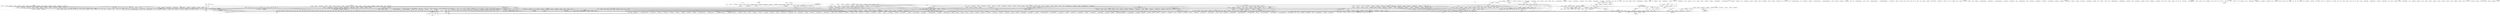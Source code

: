 strict digraph {
subgraph cluster_23554_OperatorMapWithTime {
label = "OperatorMapWithTime"
"23554_disable" [label="disable"]
"23554_add" [label="add"]
"23554_getTimes" [label="getTimes"]
"23554_atWithTimes" [label="atWithTimes"]
"23554_enable" [label="enable"]
}subgraph cluster_33291_MerkleTrie {
label = "MerkleTrie"
"33291__editBranchIndex" [label="_editBranchIndex"]
"33291__getSharedNibbleLength" [label="_getSharedNibbleLength"]
"33291__walkNodePath" [label="_walkNodePath"]
"33291__makeNode" [label="_makeNode"]
"33291__getNodeValue" [label="_getNodeValue"]
"33291__getNewPath" [label="_getNewPath"]
"33291_verifyInclusionProof" [label="verifyInclusionProof"]
"33291_update" [label="update"]
"33291__makeExtensionNode" [label="_makeExtensionNode"]
"33291__getNodePath" [label="_getNodePath"]
"33291__makeLeafNode" [label="_makeLeafNode"]
"33291__getUpdatedTrieRoot" [label="_getUpdatedTrieRoot"]
"33291__editBranchValue" [label="_editBranchValue"]
"33291__addHexPrefix" [label="_addHexPrefix"]
"33291__getNodeType" [label="_getNodeType"]
"33291__getNodeKey" [label="_getNodeKey"]
"33291__makeEmptyBranchNode" [label="_makeEmptyBranchNode"]
"33291_verifyExclusionProof" [label="verifyExclusionProof"]
"33291__getNodeID" [label="_getNodeID"]
"33291__removeHexPrefix" [label="_removeHexPrefix"]
"33291__getNodeHash" [label="_getNodeHash"]
"33291_get" [label="get"]
"33291__joinNodeArrays" [label="_joinNodeArrays"]
"33291_getSingleNodeRootHash" [label="getSingleNodeRootHash"]
"33291__parseProof" [label="_parseProof"]
"33291__getNodeType" -> "33291__getNodePath"
"33291_verifyExclusionProof" -> "33291_get"
"33291__editBranchIndex" -> "33291__makeNode"
"33291__editBranchValue" -> "33291__makeNode"
"33291_update" -> "33291_getSingleNodeRootHash"
"33291__makeLeafNode" -> "33291__makeNode"
"33291_update" -> "33291__getUpdatedTrieRoot"
"33291_verifyInclusionProof" -> "33291_get"
"33291__makeEmptyBranchNode" -> "33291__makeNode"
"33291__walkNodePath" -> "33291__getNodeID"
"33291__getNewPath" -> "33291__joinNodeArrays"
"33291__getNewPath" -> "33291__getNodeValue"
"33291_get" -> "33291__parseProof"
"33291_getSingleNodeRootHash" -> "33291__makeLeafNode"
"33291__getUpdatedTrieRoot" -> "33291__getNodeType"
"33291__makeExtensionNode" -> "33291__makeNode"
"33291__getNewPath" -> "33291__editBranchIndex"
"33291__getNewPath" -> "33291__getSharedNibbleLength"
"33291__makeExtensionNode" -> "33291__addHexPrefix"
"33291__getUpdatedTrieRoot" -> "33291__getNodeHash"
"33291_update" -> "33291__parseProof"
"33291_get" -> "33291__getNodeValue"
"33291__walkNodePath" -> "33291__getSharedNibbleLength"
"33291__getUpdatedTrieRoot" -> "33291__makeExtensionNode"
"33291__getUpdatedTrieRoot" -> "33291__getNodeKey"
"33291__getUpdatedTrieRoot" -> "33291__editBranchIndex"
"33291__getNodeKey" -> "33291__getNodePath"
"33291_get" -> "33291__walkNodePath"
"33291__walkNodePath" -> "33291__getNodePath"
"33291__makeNode" -> "33291__makeNode"
"33291__getNewPath" -> "33291__makeExtensionNode"
"33291__getNewPath" -> "33291__makeLeafNode"
"33291__getNewPath" -> "33291__getNodeType"
"33291_update" -> "33291__getNewPath"
"33291_update" -> "33291__walkNodePath"
"33291__getNewPath" -> "33291__makeEmptyBranchNode"
"33291__makeLeafNode" -> "33291__addHexPrefix"
"33291__getNewPath" -> "33291__getNodeHash"
"33291__getNewPath" -> "33291__getNodeKey"
"33291__getNewPath" -> "33291__editBranchValue"
"33291__getNodeKey" -> "33291__removeHexPrefix"
}subgraph cluster_29201_BaseDSSLib {
label = "BaseDSSLib"
"29201_getOperators" [label="getOperators"]
"29201_removeOperator" [label="removeOperator"]
"29201_init" [label="init"]
"29201_isOperatorRegistered" [label="isOperatorRegistered"]
"29201_addOperator" [label="addOperator"]
}subgraph cluster_5652_UUPSUpgradeable {
label = "UUPSUpgradeable"
"5652__authorizeUpgrade" [label="_authorizeUpgrade"]
"5652__checkNotDelegated" [label="_checkNotDelegated"]
"5652__checkProxy" [label="_checkProxy"]
"5652_proxiableUUID" [label="proxiableUUID"]
"5652_upgradeToAndCall" [label="upgradeToAndCall"]
"5652__upgradeToAndCallUUPS" [label="_upgradeToAndCallUUPS"]
"5652_upgradeToAndCall" -> "5652__authorizeUpgrade"
"5652_upgradeToAndCall" -> "5652_onlyProxy"
"5652_proxiableUUID" -> "5652_notDelegated"
"5652_upgradeToAndCall" -> "5652__upgradeToAndCallUUPS"
}subgraph cluster_15894_GatewayRegistry {
label = "GatewayRegistry"
"15894_constructor" [label="constructor"]
"15894_removeGatewayIPByValue" [label="removeGatewayIPByValue"]
"15894_addGatewayIP" [label="addGatewayIP"]
"15894_getGatewayIPs" [label="getGatewayIPs"]
"15894_removeGatewayIPByValue" -> "15894_onlyOwner"
"15894_addGatewayIP" -> "15894_onlyOwner"
}subgraph cluster_22044_IMiddleware {
label = "IMiddleware"
"22044_getOperatorStakeAt" [label="getOperatorStakeAt"]
"22044_getEpochAtTs" [label="getEpochAtTs"]
"22044_getOperatorCollaterals" [label="getOperatorCollaterals"]
"22044_getCurrentEpoch" [label="getCurrentEpoch"]
"22044_getEpochStartTs" [label="getEpochStartTs"]
"22044_NAME_HASH" [label="NAME_HASH"]
"22044_getOperatorStake" [label="getOperatorStake"]
}subgraph cluster_27684_BlsBaseDSS {
label = "BlsBaseDSS"
"27684_finishUpdateStakeHook" [label="finishUpdateStakeHook"]
"27684_blsBaseDssStatePtr" [label="blsBaseDssStatePtr"]
"27684_registrationMessageHash" [label="registrationMessageHash"]
"27684_verifySignature" [label="verifySignature"]
"27684_baseDssOpStatePtr" [label="baseDssOpStatePtr"]
"27684_getActiveVaults" [label="getActiveVaults"]
"27684_isOperatorRegistered" [label="isOperatorRegistered"]
"27684__unjailOperator" [label="_unjailOperator"]
"27684_operatorG1" [label="operatorG1"]
"27684_isThresholdReached" [label="isThresholdReached"]
"27684_isOperatorJailed" [label="isOperatorJailed"]
"27684_registrationHook" [label="registrationHook"]
"27684_requestUpdateStakeHook" [label="requestUpdateStakeHook"]
"27684_getRegisteredOperators" [label="getRegisteredOperators"]
"27684__jailOperator" [label="_jailOperator"]
"27684_allOperatorsG1" [label="allOperatorsG1"]
"27684_supportsInterface" [label="supportsInterface"]
"27684__kickOperator" [label="_kickOperator"]
"27684_unregistrationHook" [label="unregistrationHook"]
"27684___BlsBaseDSS_init" [label="__BlsBaseDSS_init"]
"27684_kickOperator" [label="kickOperator"]
"27684_requestUpdateStakeHook" -> "27684_baseDssOpStatePtr"
"27684___BlsBaseDSS_init" -> "27684_blsBaseDssStatePtr"
"27684_allOperatorsG1" -> "27684_blsBaseDssStatePtr"
"27684_getRegisteredOperators" -> "27684_blsBaseDssStatePtr"
"27684_registrationMessageHash" -> "27684_blsBaseDssStatePtr"
"27684_isOperatorJailed" -> "27684_baseDssOpStatePtr"
"27684_finishUpdateStakeHook" -> "27684_baseDssOpStatePtr"
"27684_registrationHook" -> "27684_onlyCore"
"27684_unregistrationHook" -> "27684_onlyCore"
"27684_getActiveVaults" -> "27684_baseDssOpStatePtr"
"27684_isOperatorRegistered" -> "27684_blsBaseDssStatePtr"
"27684__unjailOperator" -> "27684_baseDssOpStatePtr"
"27684_kickOperator" -> "27684__kickOperator"
"27684__kickOperator" -> "27684_blsBaseDssStatePtr"
"27684_registrationHook" -> "27684_blsBaseDssStatePtr"
"27684___BlsBaseDSS_init" -> "27684_onlyInitializing"
"27684_requestUpdateStakeHook" -> "27684_onlyCore"
"27684_unregistrationHook" -> "27684_blsBaseDssStatePtr"
"27684_operatorG1" -> "27684_blsBaseDssStatePtr"
"27684_kickOperator" -> "27684_onlyOwner"
"27684_finishUpdateStakeHook" -> "27684_onlyCore"
"27684__jailOperator" -> "27684_baseDssOpStatePtr"
}subgraph cluster_3622_IStrategyManager {
label = "IStrategyManager"
"3622_addStrategiesToDepositWhitelist" [label="addStrategiesToDepositWhitelist"]
"3622_withdrawSharesAsTokens" [label="withdrawSharesAsTokens"]
"3622_depositIntoStrategyWithSignature" [label="depositIntoStrategyWithSignature"]
"3622_stakerStrategyShares" [label="stakerStrategyShares"]
"3622_delegation" [label="delegation"]
"3622_stakerStrategyListLength" [label="stakerStrategyListLength"]
"3622_strategyIsWhitelistedForDeposit" [label="strategyIsWhitelistedForDeposit"]
"3622_depositIntoStrategy" [label="depositIntoStrategy"]
"3622_setStrategyWhitelister" [label="setStrategyWhitelister"]
"3622_removeStrategiesFromDepositWhitelist" [label="removeStrategiesFromDepositWhitelist"]
"3622_getDeposits" [label="getDeposits"]
"3622_domainSeparator" [label="domainSeparator"]
"3622_removeShares" [label="removeShares"]
"3622_strategyWhitelister" [label="strategyWhitelister"]
"3622_addShares" [label="addShares"]
"3622_thirdPartyTransfersForbidden" [label="thirdPartyTransfersForbidden"]
"3622_setThirdPartyTransfersForbidden" [label="setThirdPartyTransfersForbidden"]
"3622_slasher" [label="slasher"]
"3622_eigenPodManager" [label="eigenPodManager"]
}subgraph cluster_22055_IKarakCore {
label = "IKarakCore"
"22055_isAssetAllowlisted" [label="isAssetAllowlisted"]
}subgraph cluster_28202_KarakStakeViewer {
label = "KarakStakeViewer"
"28202_getUSDValue" [label="getUSDValue"]
"28202__state" [label="_state"]
"28202_setOracle" [label="setOracle"]
"28202_constructor" [label="constructor"]
"28202_getStakeDistributionUSDForOperators" [label="getStakeDistributionUSDForOperators"]
"28202_initialize" [label="initialize"]
"28202_setOracle" -> "28202__state"
"28202_initialize" -> "28202___Ownable_init"
"28202_setOracle" -> "28202_onlyOwner"
"28202_initialize" -> "28202__state"
"28202_initialize" -> "28202_initializer"
"28202_getStakeDistributionUSDForOperators" -> "28202_getUSDValue"
"28202_constructor" -> "28202__disableInitializers"
"28202_getUSDValue" -> "28202__state"
}subgraph cluster_45_AggregatorV3Interface {
label = "AggregatorV3Interface"
"45_getRoundData" [label="getRoundData"]
"45_description" [label="description"]
"45_latestRoundData" [label="latestRoundData"]
"45_decimals" [label="decimals"]
"45_version" [label="version"]
}subgraph cluster_5172_IERC4626 {
label = "IERC4626"
"5172_previewMint" [label="previewMint"]
"5172_totalAssets" [label="totalAssets"]
"5172_maxMint" [label="maxMint"]
"5172_previewWithdraw" [label="previewWithdraw"]
"5172_convertToShares" [label="convertToShares"]
"5172_withdraw" [label="withdraw"]
"5172_maxRedeem" [label="maxRedeem"]
"5172_redeem" [label="redeem"]
"5172_deposit" [label="deposit"]
"5172_mint" [label="mint"]
"5172_convertToAssets" [label="convertToAssets"]
"5172_maxWithdraw" [label="maxWithdraw"]
"5172_previewDeposit" [label="previewDeposit"]
"5172_previewRedeem" [label="previewRedeem"]
"5172_maxDeposit" [label="maxDeposit"]
"5172_asset" [label="asset"]
}subgraph cluster_4150_Endian {
label = "Endian"
"4150_fromLittleEndianUint64" [label="fromLittleEndianUint64"]
}subgraph cluster_5182_IERC1822Proxiable {
label = "IERC1822Proxiable"
"5182_proxiableUUID" [label="proxiableUUID"]
}subgraph cluster_27199_BaseDSS {
label = "BaseDSS"
"27199__jailOperator" [label="_jailOperator"]
"27199_baseDssStatePtr" [label="baseDssStatePtr"]
"27199__unjailOperator" [label="_unjailOperator"]
"27199_isOperatorRegistered" [label="isOperatorRegistered"]
"27199_getActiveVaults" [label="getActiveVaults"]
"27199_core" [label="core"]
"27199_supportsInterface" [label="supportsInterface"]
"27199_isOperatorJailed" [label="isOperatorJailed"]
"27199_baseDssOpStatePtr" [label="baseDssOpStatePtr"]
"27199_registrationHook" [label="registrationHook"]
"27199_getRegisteredOperators" [label="getRegisteredOperators"]
"27199_finishUpdateStakeHook" [label="finishUpdateStakeHook"]
"27199_unregistrationHook" [label="unregistrationHook"]
"27199_requestUpdateStakeHook" [label="requestUpdateStakeHook"]
"27199__init" [label="_init"]
"27199_unregistrationHook" -> "27199_baseDssStatePtr"
"27199__init" -> "27199_baseDssStatePtr"
"27199_isOperatorRegistered" -> "27199_baseDssStatePtr"
"27199__jailOperator" -> "27199_baseDssOpStatePtr"
"27199_requestUpdateStakeHook" -> "27199_baseDssOpStatePtr"
"27199_getActiveVaults" -> "27199_baseDssOpStatePtr"
"27199_registrationHook" -> "27199_baseDssStatePtr"
"27199_core" -> "27199_baseDssStatePtr"
"27199_isOperatorJailed" -> "27199_baseDssOpStatePtr"
"27199_requestUpdateStakeHook" -> "27199_onlyCore"
"27199_finishUpdateStakeHook" -> "27199_onlyCore"
"27199_getRegisteredOperators" -> "27199_baseDssStatePtr"
"27199_unregistrationHook" -> "27199_onlyCore"
"27199_registrationHook" -> "27199_onlyCore"
"27199__unjailOperator" -> "27199_baseDssOpStatePtr"
"27199_finishUpdateStakeHook" -> "27199_baseDssOpStatePtr"
}subgraph cluster_4677_OwnableUpgradeable {
label = "OwnableUpgradeable"
"4677__transferOwnership" [label="_transferOwnership"]
"4677___Ownable_init_unchained" [label="__Ownable_init_unchained"]
"4677__checkOwner" [label="_checkOwner"]
"4677_transferOwnership" [label="transferOwnership"]
"4677_owner" [label="owner"]
"4677_renounceOwnership" [label="renounceOwnership"]
"4677___Ownable_init" [label="__Ownable_init"]
"4677__getOwnableStorage" [label="_getOwnableStorage"]
"4677_transferOwnership" -> "4677__transferOwnership"
"4677__transferOwnership" -> "4677__getOwnableStorage"
"4677_owner" -> "4677__getOwnableStorage"
"4677_renounceOwnership" -> "4677_onlyOwner"
"4677_renounceOwnership" -> "4677__transferOwnership"
"4677___Ownable_init" -> "4677_onlyInitializing"
"4677___Ownable_init_unchained" -> "4677__transferOwnership"
"4677__checkOwner" -> "4677_owner"
"4677__checkOwner" -> "4677__msgSender"
"4677___Ownable_init_unchained" -> "4677_onlyInitializing"
"4677___Ownable_init" -> "4677___Ownable_init_unchained"
"4677_transferOwnership" -> "4677_onlyOwner"
}subgraph cluster_20550_SymbioticMiddleware {
label = "SymbioticMiddleware"
"20550_getOperatorStake" [label="getOperatorStake"]
"20550_fetchOperatorCollateral" [label="fetchOperatorCollateral"]
"20550_setupContract" [label="setupContract"]
"20550_resumeOperatorActivity" [label="resumeOperatorActivity"]
"20550_getEpochForTimestamp" [label="getEpochForTimestamp"]
"20550_executeVaultPenalty" [label="executeVaultPenalty"]
"20550_getOperatorStakeNow" [label="getOperatorStakeNow"]
"20550_getOperatorStakeAtTime" [label="getOperatorStakeAtTime"]
"20550_offboardOperator" [label="offboardOperator"]
"20550_penalizeOperator" [label="penalizeOperator"]
"20550_getCurrentEpochNumber" [label="getCurrentEpochNumber"]
"20550_getCurrentEpoch" [label="getCurrentEpoch"]
"20550_calculateEpochStart" [label="calculateEpochStart"]
"20550_upgradeContractV2" [label="upgradeContractV2"]
"20550_onboardOperator" [label="onboardOperator"]
"20550_checkVaultStatus" [label="checkVaultStatus"]
"20550_addVault" [label="addVault"]
"20550_removeVault" [label="removeVault"]
"20550__wasEnabledAt" [label="_wasEnabledAt"]
"20550_getOperatorStakeAt" [label="getOperatorStakeAt"]
"20550_getOperatorCollaterals" [label="getOperatorCollaterals"]
"20550_getEpochStartTs" [label="getEpochStartTs"]
"20550_listAuthorizedVaults" [label="listAuthorizedVaults"]
"20550_resumeVaultActivity" [label="resumeVaultActivity"]
"20550__authorizeUpgrade" [label="_authorizeUpgrade"]
"20550_suspendOperatorActivity" [label="suspendOperatorActivity"]
"20550_suspendVaultActivity" [label="suspendVaultActivity"]
"20550_isActiveAtTimestamp" [label="isActiveAtTimestamp"]
"20550_getEpochAtTs" [label="getEpochAtTs"]
"20550_fetchOperatorCollateral" -> "20550_calculateEpochStart"
"20550_getOperatorStakeAt" -> "20550_getEpochAtTs"
"20550_penalizeOperator" -> "20550_onlyOwner"
"20550_getOperatorCollaterals" -> "20550_getEpochStartTs"
"20550_getOperatorStakeAtTime" -> "20550_calculateEpochStart"
"20550__authorizeUpgrade" -> "20550_onlyOwner"
"20550_getOperatorStakeAt" -> "20550_getEpochStartTs"
"20550_penalizeOperator" -> "20550_getOperatorStakeAtTime"
"20550_upgradeContractV2" -> "20550_reinitializer"
"20550_getCurrentEpochNumber" -> "20550_getEpochForTimestamp"
"20550_getOperatorStakeAtTime" -> "20550_isActiveAtTimestamp"
"20550_fetchOperatorCollateral" -> "20550_isActiveAtTimestamp"
"20550_removeVault" -> "20550_onlyOwner"
"20550_penalizeOperator" -> "20550_calculateEpochStart"
"20550_getOperatorCollaterals" -> "20550__wasEnabledAt"
"20550_penalizeOperator" -> "20550_getEpochForTimestamp"
"20550_penalizeOperator" -> "20550_isActiveAtTimestamp"
"20550_getOperatorStakeAtTime" -> "20550_getEpochForTimestamp"
"20550_getOperatorStakeAt" -> "20550__wasEnabledAt"
"20550_fetchOperatorCollateral" -> "20550_getEpochForTimestamp"
"20550_getOperatorCollaterals" -> "20550_getEpochAtTs"
"20550_setupContract" -> "20550___Ownable_init"
"20550_getCurrentEpoch" -> "20550_getEpochAtTs"
"20550_addVault" -> "20550_onlyOwner"
"20550_upgradeContractV2" -> "20550___Ownable_init"
"20550_setupContract" -> "20550_initializer"
"20550_penalizeOperator" -> "20550_executeVaultPenalty"
"20550_getOperatorStake" -> "20550_getOperatorStakeAt"
"20550_getOperatorStakeNow" -> "20550_getOperatorStakeAtTime"
}subgraph cluster_6213_StorageSlot {
label = "StorageSlot"
"6213_getUint256Slot" [label="getUint256Slot"]
"6213_getAddressSlot" [label="getAddressSlot"]
"6213_getInt256Slot" [label="getInt256Slot"]
"6213_getBytes32Slot" [label="getBytes32Slot"]
"6213_getBooleanSlot" [label="getBooleanSlot"]
"6213_getStringSlot" [label="getStringSlot"]
"6213_getBytesSlot" [label="getBytesSlot"]
}subgraph cluster_5730_IERC20 {
label = "IERC20"
"5730_allowance" [label="allowance"]
"5730_totalSupply" [label="totalSupply"]
"5730_transferFrom" [label="transferFrom"]
"5730_transfer" [label="transfer"]
"5730_balanceOf" [label="balanceOf"]
"5730_approve" [label="approve"]
}subgraph cluster_22118_ISystemParameters {
label = "ISystemParameters"
"22118_getChallengeBond" [label="getChallengeBond"]
"22118_getBeaconRootsContract" [label="getBeaconRootsContract"]
"22118_getSlotTime" [label="getSlotTime"]
"22118_getSlashingWindow" [label="getSlashingWindow"]
"22118_isUnsafeRegistrationAllowed" [label="isUnsafeRegistrationAllowed"]
"22118_getEpochDuration" [label="getEpochDuration"]
"22118_getJustificationDelay" [label="getJustificationDelay"]
"22118_getMinimumOperatorStake" [label="getMinimumOperatorStake"]
"22118_getMaxChallengeDuration" [label="getMaxChallengeDuration"]
"22118_getEth2GenesisTimestamp" [label="getEth2GenesisTimestamp"]
"22118_getBlockhashEvmLookback" [label="getBlockhashEvmLookback"]
"22118_getEip4788Window" [label="getEip4788Window"]
}subgraph cluster_16489_BoltDSSMiddlewareV1 {
label = "BoltDSSMiddlewareV1"
"16489__authorizeUpgrade" [label="_authorizeUpgrade"]
"16489_initialize" [label="initialize"]
"16489_deregisterAsset" [label="deregisterAsset"]
"16489_registerAsset" [label="registerAsset"]
"16489_constructor" [label="constructor"]
"16489_isAssetEnabled" [label="isAssetEnabled"]
"16489_getEpochStartTs" [label="getEpochStartTs"]
"16489_getOperatorStakeAt" [label="getOperatorStakeAt"]
"16489_getOperatorCollaterals" [label="getOperatorCollaterals"]
"16489_getOperatorStake" [label="getOperatorStake"]
"16489_getWhitelistedAssets" [label="getWhitelistedAssets"]
"16489__wasEnabledAt" [label="_wasEnabledAt"]
"16489_getCurrentEpoch" [label="getCurrentEpoch"]
"16489__getVaultActiveBalance" [label="_getVaultActiveBalance"]
"16489_getEpochAtTs" [label="getEpochAtTs"]
"16489_registerAsset" -> "16489_core"
"16489__authorizeUpgrade" -> "16489_onlyOwner"
"16489_getOperatorStakeAt" -> "16489_getEpochAtTs"
"16489_getOperatorStakeAt" -> "16489_getEpochStartTs"
"16489_initialize" -> "16489__init"
"16489_getOperatorCollaterals" -> "16489_getEpochAtTs"
"16489_constructor" -> "16489__disableInitializers"
"16489_getOperatorStakeAt" -> "16489_getActiveVaults"
"16489_getOperatorCollaterals" -> "16489_getActiveVaults"
"16489_getCurrentEpoch" -> "16489_getEpochAtTs"
"16489_getOperatorStakeAt" -> "16489__wasEnabledAt"
"16489_getOperatorStake" -> "16489_getOperatorStakeAt"
"16489_getOperatorCollaterals" -> "16489_getEpochStartTs"
"16489_initialize" -> "16489_initializer"
"16489_getOperatorCollaterals" -> "16489__wasEnabledAt"
"16489_getOperatorCollaterals" -> "16489__getVaultActiveBalance"
"16489_getOperatorStakeAt" -> "16489__getVaultActiveBalance"
"16489_registerAsset" -> "16489_onlyOwner"
"16489_deregisterAsset" -> "16489_onlyOwner"
"16489_initialize" -> "16489___Ownable_init"
}subgraph cluster_620_IBaseSlasher {
label = "IBaseSlasher"
"620_cumulativeSlashAt" [label="cumulativeSlashAt"]
"620_latestSlashedCaptureTimestamp" [label="latestSlashedCaptureTimestamp"]
"620_isBurnerHook" [label="isBurnerHook"]
"620_BURNER_GAS_LIMIT" [label="BURNER_GAS_LIMIT"]
"620_vault" [label="vault"]
"620_slashableStake" [label="slashableStake"]
"620_BURNER_RESERVE" [label="BURNER_RESERVE"]
"620_NETWORK_MIDDLEWARE_SERVICE" [label="NETWORK_MIDDLEWARE_SERVICE"]
"620_cumulativeSlash" [label="cumulativeSlash"]
"620_VAULT_FACTORY" [label="VAULT_FACTORY"]
}subgraph cluster_14445_Time {
label = "Time"
"14445_unpack" [label="unpack"]
"14445_toDelay" [label="toDelay"]
"14445_timestamp" [label="timestamp"]
"14445_getFull" [label="getFull"]
"14445_get" [label="get"]
"14445_withUpdate" [label="withUpdate"]
"14445_pack" [label="pack"]
"14445_blockNumber" [label="blockNumber"]
"14445__getFullAt" [label="_getFullAt"]
"14445_withUpdate" -> "14445_pack"
"14445_getFull" -> "14445_timestamp"
"14445_withUpdate" -> "14445_timestamp"
"14445_getFull" -> "14445__getFullAt"
}subgraph cluster_29806_BlsBaseDSSLib {
label = "BlsBaseDSSLib"
"29806_isOperatorRegistered" [label="isOperatorRegistered"]
"29806_allOperatorsG1" [label="allOperatorsG1"]
"29806_removeOperator" [label="removeOperator"]
"29806_verifySignature" [label="verifySignature"]
"29806_getOperators" [label="getOperators"]
"29806_addOperator" [label="addOperator"]
"29806_init" [label="init"]
"29806_addOperator" -> "29806_verifySignature"
}subgraph cluster_111_Subnetwork {
label = "Subnetwork"
"111_identifier" [label="identifier"]
"111_network" [label="network"]
"111_subnetwork" [label="subnetwork"]
}subgraph cluster_5756_IERC20Metadata {
label = "IERC20Metadata"
"5756_name" [label="name"]
"5756_decimals" [label="decimals"]
"5756_symbol" [label="symbol"]
}subgraph cluster_29310_BaseDSSOperatorLib {
label = "BaseDSSOperatorLib"
"29310_removeVault" [label="removeVault"]
"29310_addVault" [label="addVault"]
"29310_unjailOperator" [label="unjailOperator"]
"29310_jailOperator" [label="jailOperator"]
"29310_isOperatorJailed" [label="isOperatorJailed"]
"29310_fetchVaultsNotQueuedForWithdrawal" [label="fetchVaultsNotQueuedForWithdrawal"]
}subgraph cluster_1664_DelegationManagerStorage {
label = "DelegationManagerStorage"
"1664_constructor" [label="constructor"]
}subgraph cluster_134_IEntity {
label = "IEntity"
"134_TYPE" [label="TYPE"]
"134_initialize" [label="initialize"]
"134_FACTORY" [label="FACTORY"]
}subgraph cluster_31378_RLPWriter {
label = "RLPWriter"
"31378_writeBytes" [label="writeBytes"]
"31378_writeBool" [label="writeBool"]
"31378__flatten" [label="_flatten"]
"31378_writeUint" [label="writeUint"]
"31378_writeList" [label="writeList"]
"31378_writeString" [label="writeString"]
"31378__writeLength" [label="_writeLength"]
"31378_writeAddress" [label="writeAddress"]
"31378__memcpy" [label="_memcpy"]
"31378__toBinary" [label="_toBinary"]
"31378_writeString" -> "31378_writeBytes"
"31378_writeBytes" -> "31378__writeLength"
"31378_writeUint" -> "31378_writeBytes"
"31378_writeList" -> "31378__writeLength"
"31378__flatten" -> "31378__memcpy"
"31378_writeList" -> "31378__flatten"
"31378_writeUint" -> "31378__toBinary"
"31378_writeAddress" -> "31378_writeBytes"
}subgraph cluster_30874_RLPReader {
label = "RLPReader"
"30874_readList" [label="readList"]
"30874_toRLPItem" [label="toRLPItem"]
"30874_readBytes" [label="readBytes"]
"30874_readRawBytes" [label="readRawBytes"]
"30874_readString" [label="readString"]
"30874__copy" [label="_copy"]
"30874_readUint256" [label="readUint256"]
"30874__decodeLength" [label="_decodeLength"]
"30874_readBytes32" [label="readBytes32"]
"30874_readAddress" [label="readAddress"]
"30874_readBool" [label="readBool"]
"30874_readUint256" -> "30874_readBytes32"
"30874_readUint256" -> "30874_toRLPItem"
"30874__copy" -> "30874__copy"
"30874_readRawBytes" -> "30874__copy"
"30874_readList" -> "30874_toRLPItem"
"30874_readList" -> "30874__decodeLength"
"30874_readBool" -> "30874_toRLPItem"
"30874_readList" -> "30874_readList"
"30874_readBytes32" -> "30874_readBytes32"
"30874_readString" -> "30874_readString"
"30874_readBytes" -> "30874__copy"
"30874_readAddress" -> "30874_readUint256"
"30874_readBytes" -> "30874_readBytes"
"30874_readAddress" -> "30874_readAddress"
"30874_readString" -> "30874_toRLPItem"
"30874_readString" -> "30874_readBytes"
"30874_readBytes" -> "30874_toRLPItem"
"30874_readBytes32" -> "30874_toRLPItem"
"30874_readBool" -> "30874_readBool"
"30874_readAddress" -> "30874_toRLPItem"
"30874_readUint256" -> "30874_readUint256"
"30874_readBytes" -> "30874__decodeLength"
"30874_readBytes32" -> "30874__decodeLength"
}subgraph cluster_673_ISlasher {
label = "ISlasher"
"673_slash" [label="slash"]
}subgraph cluster_2729_IEigenPod {
label = "IEigenPod"
"2729_verifyWithdrawalCredentials" [label="verifyWithdrawalCredentials"]
"2729_eigenPodManager" [label="eigenPodManager"]
"2729_validatorStatus" [label="validatorStatus"]
"2729_validatorPubkeyHashToInfo" [label="validatorPubkeyHashToInfo"]
"2729_proofSubmitter" [label="proofSubmitter"]
"2729_verifyStaleBalance" [label="verifyStaleBalance"]
"2729_setProofSubmitter" [label="setProofSubmitter"]
"2729_currentCheckpointTimestamp" [label="currentCheckpointTimestamp"]
"2729_podOwner" [label="podOwner"]
"2729_validatorPubkeyToInfo" [label="validatorPubkeyToInfo"]
"2729_lastCheckpointTimestamp" [label="lastCheckpointTimestamp"]
"2729_withdrawableRestakedExecutionLayerGwei" [label="withdrawableRestakedExecutionLayerGwei"]
"2729_withdrawRestakedBeaconChainETH" [label="withdrawRestakedBeaconChainETH"]
"2729_getParentBlockRoot" [label="getParentBlockRoot"]
"2729_verifyCheckpointProofs" [label="verifyCheckpointProofs"]
"2729_startCheckpoint" [label="startCheckpoint"]
"2729_currentCheckpoint" [label="currentCheckpoint"]
"2729_initialize" [label="initialize"]
"2729_stake" [label="stake"]
"2729_activeValidatorCount" [label="activeValidatorCount"]
"2729_recoverTokens" [label="recoverTokens"]
"2729_checkpointBalanceExitedGwei" [label="checkpointBalanceExitedGwei"]
}subgraph cluster_33449_SecureMerkleTrie {
label = "SecureMerkleTrie"
"33449_update" [label="update"]
"33449_get" [label="get"]
"33449__getSecureKey" [label="_getSecureKey"]
"33449_verifyInclusionProof" [label="verifyInclusionProof"]
"33449_verifyExclusionProof" [label="verifyExclusionProof"]
"33449_getSingleNodeRootHash" [label="getSingleNodeRootHash"]
"33449_getSingleNodeRootHash" -> "33449__getSecureKey"
"33449_update" -> "33449__getSecureKey"
"33449_verifyExclusionProof" -> "33449__getSecureKey"
"33449_verifyInclusionProof" -> "33449__getSecureKey"
"33449_get" -> "33449__getSecureKey"
}subgraph cluster_26793_BLS12381 {
label = "BLS12381"
"26793_mapToG2" [label="mapToG2"]
"26793__modfield" [label="_modfield"]
"26793_compress" [label="compress"]
"26793__expandMsgXmd" [label="_expandMsgXmd"]
"26793_baseFieldModulus" [label="baseFieldModulus"]
"26793_pairing" [label="pairing"]
"26793_plus" [label="plus"]
"26793__greaterThan" [label="_greaterThan"]
"26793_negate" [label="negate"]
"26793_generatorG1" [label="generatorG1"]
"26793_hashToCurveG2" [label="hashToCurveG2"]
"26793_hashToFieldFp2" [label="hashToFieldFp2"]
"26793_hashToCurveG2" -> "26793_hashToFieldFp2"
"26793_negate" -> "26793_baseFieldModulus"
"26793_hashToFieldFp2" -> "26793__expandMsgXmd"
"26793_compress" -> "26793__greaterThan"
"26793_hashToFieldFp2" -> "26793__modfield"
}subgraph cluster_173_IMigratableEntity {
label = "IMigratableEntity"
"173_initialize" [label="initialize"]
"173_FACTORY" [label="FACTORY"]
"173_migrate" [label="migrate"]
"173_version" [label="version"]
}subgraph cluster_3269_ISlasher {
label = "ISlasher"
"3269_resetFrozenStatus" [label="resetFrozenStatus"]
"3269_strategyManager" [label="strategyManager"]
"3269_getCorrectValueForInsertAfter" [label="getCorrectValueForInsertAfter"]
"3269_recordLastStakeUpdateAndRevokeSlashingAbility" [label="recordLastStakeUpdateAndRevokeSlashingAbility"]
"3269_operatorWhitelistedContractsLinkedListEntry" [label="operatorWhitelistedContractsLinkedListEntry"]
"3269_canWithdraw" [label="canWithdraw"]
"3269_freezeOperator" [label="freezeOperator"]
"3269_contractCanSlashOperatorUntilBlock" [label="contractCanSlashOperatorUntilBlock"]
"3269_canSlash" [label="canSlash"]
"3269_delegation" [label="delegation"]
"3269_recordFirstStakeUpdate" [label="recordFirstStakeUpdate"]
"3269_middlewareTimesLength" [label="middlewareTimesLength"]
"3269_latestUpdateBlock" [label="latestUpdateBlock"]
"3269_optIntoSlashing" [label="optIntoSlashing"]
"3269_getMiddlewareTimesIndexStalestUpdateBlock" [label="getMiddlewareTimesIndexStalestUpdateBlock"]
"3269_operatorWhitelistedContractsLinkedListSize" [label="operatorWhitelistedContractsLinkedListSize"]
"3269_recordStakeUpdate" [label="recordStakeUpdate"]
"3269_operatorToMiddlewareTimes" [label="operatorToMiddlewareTimes"]
"3269_isFrozen" [label="isFrozen"]
"3269_getMiddlewareTimesIndexServeUntilBlock" [label="getMiddlewareTimesIndexServeUntilBlock"]
}subgraph cluster_29894_IBaseDSS {
label = "IBaseDSS"
"29894_registrationHook" [label="registrationHook"]
"29894_isOperatorRegistered" [label="isOperatorRegistered"]
"29894_requestUpdateStakeHook" [label="requestUpdateStakeHook"]
"29894_getRegisteredOperators" [label="getRegisteredOperators"]
"29894_getActiveVaults" [label="getActiveVaults"]
"29894_finishUpdateStakeHook" [label="finishUpdateStakeHook"]
"29894_unregistrationHook" [label="unregistrationHook"]
"29894_isOperatorJailed" [label="isOperatorJailed"]
}subgraph cluster_22218_IManager {
label = "IManager"
"22218_isOperatorRegistered" [label="isOperatorRegistered"]
"22218_resumeOperator" [label="resumeOperator"]
"22218_getValidatorProposerStatus" [label="getValidatorProposerStatus"]
"22218_suspendOperator" [label="suspendOperator"]
"22218_isOperatorAuthorizedForValidator" [label="isOperatorAuthorizedForValidator"]
"22218_getRestakingMiddlewareProtocols" [label="getRestakingMiddlewareProtocols"]
"22218_getValidatorProposerStatuses" [label="getValidatorProposerStatuses"]
"22218_registerNewOperator" [label="registerNewOperator"]
"22218_removeOperator" [label="removeOperator"]
}subgraph cluster_205_IRegistry {
label = "IRegistry"
"205_entity" [label="entity"]
"205_isEntity" [label="isEntity"]
"205_totalEntities" [label="totalEntities"]
}subgraph cluster_22738_BytesUtils {
label = "BytesUtils"
"22738_toBytes32PadLeft" [label="toBytes32PadLeft"]
"22738_fromNibbles" [label="fromNibbles"]
"22738_toUint24" [label="toUint24"]
"22738_slice" [label="slice"]
"22738_toAddress" [label="toAddress"]
"22738_toNibbles" [label="toNibbles"]
"22738_equal" [label="equal"]
"22738_toUint256" [label="toUint256"]
"22738_toBytes32" [label="toBytes32"]
"22738_toUint8" [label="toUint8"]
"22738_toUint256" -> "22738_toBytes32"
"22738_slice" -> "22738_slice"
}subgraph cluster_9944_SafeCast {
label = "SafeCast"
"9944_toInt144" [label="toInt144"]
"9944_toUint112" [label="toUint112"]
"9944_toInt136" [label="toInt136"]
"9944_toUint232" [label="toUint232"]
"9944_toInt72" [label="toInt72"]
"9944_toUint48" [label="toUint48"]
"9944_toUint200" [label="toUint200"]
"9944_toInt40" [label="toInt40"]
"9944_toUint" [label="toUint"]
"9944_toUint248" [label="toUint248"]
"9944_toInt80" [label="toInt80"]
"9944_toUint208" [label="toUint208"]
"9944_toUint56" [label="toUint56"]
"9944_toInt232" [label="toInt232"]
"9944_toInt192" [label="toInt192"]
"9944_toInt48" [label="toInt48"]
"9944_toInt128" [label="toInt128"]
"9944_toInt112" [label="toInt112"]
"9944_toInt88" [label="toInt88"]
"9944_toUint192" [label="toUint192"]
"9944_toInt184" [label="toInt184"]
"9944_toInt200" [label="toInt200"]
"9944_toUint168" [label="toUint168"]
"9944_toUint176" [label="toUint176"]
"9944_toInt24" [label="toInt24"]
"9944_toInt32" [label="toInt32"]
"9944_toUint24" [label="toUint24"]
"9944_toInt96" [label="toInt96"]
"9944_toUint224" [label="toUint224"]
"9944_toUint144" [label="toUint144"]
"9944_toUint32" [label="toUint32"]
"9944_toUint136" [label="toUint136"]
"9944_toUint216" [label="toUint216"]
"9944_toInt168" [label="toInt168"]
"9944_toUint8" [label="toUint8"]
"9944_toUint240" [label="toUint240"]
"9944_toUint256" [label="toUint256"]
"9944_toInt8" [label="toInt8"]
"9944_toUint128" [label="toUint128"]
"9944_toInt16" [label="toInt16"]
"9944_toUint40" [label="toUint40"]
"9944_toInt176" [label="toInt176"]
"9944_toInt224" [label="toInt224"]
"9944_toInt120" [label="toInt120"]
"9944_toUint152" [label="toUint152"]
"9944_toInt104" [label="toInt104"]
"9944_toUint80" [label="toUint80"]
"9944_toInt64" [label="toInt64"]
"9944_toUint96" [label="toUint96"]
"9944_toInt248" [label="toInt248"]
"9944_toInt240" [label="toInt240"]
"9944_toInt208" [label="toInt208"]
"9944_toUint120" [label="toUint120"]
"9944_toUint16" [label="toUint16"]
"9944_toUint104" [label="toUint104"]
"9944_toUint64" [label="toUint64"]
"9944_toUint160" [label="toUint160"]
"9944_toUint72" [label="toUint72"]
"9944_toInt152" [label="toInt152"]
"9944_toInt56" [label="toInt56"]
"9944_toUint184" [label="toUint184"]
"9944_toInt256" [label="toInt256"]
"9944_toInt160" [label="toInt160"]
"9944_toUint88" [label="toUint88"]
"9944_toInt216" [label="toInt216"]
}subgraph cluster_1241_IVault {
label = "IVault"
"1241_setIsDepositLimit" [label="setIsDepositLimit"]
"1241_isInitialized" [label="isInitialized"]
"1241_activeBalanceOfAt" [label="activeBalanceOfAt"]
"1241_deposit" [label="deposit"]
"1241_redeem" [label="redeem"]
"1241_setDepositWhitelist" [label="setDepositWhitelist"]
"1241_setDepositorWhitelistStatus" [label="setDepositorWhitelistStatus"]
"1241_setDepositLimit" [label="setDepositLimit"]
"1241_claimBatch" [label="claimBatch"]
"1241_slashableBalanceOf" [label="slashableBalanceOf"]
"1241_activeBalanceOf" [label="activeBalanceOf"]
"1241_withdraw" [label="withdraw"]
"1241_setDelegator" [label="setDelegator"]
"1241_claim" [label="claim"]
"1241_onSlash" [label="onSlash"]
"1241_totalStake" [label="totalStake"]
"1241_withdrawalsOf" [label="withdrawalsOf"]
"1241_setSlasher" [label="setSlasher"]
}subgraph cluster_29914_ICore {
label = "ICore"
"29914_fetchVaultsStakedInDSS" [label="fetchVaultsStakedInDSS"]
"29914_registerDSS" [label="registerDSS"]
}subgraph cluster_23273_MapWithTimeData {
label = "MapWithTimeData"
"23273_add" [label="add"]
"23273_atWithTimes" [label="atWithTimes"]
"23273_enable" [label="enable"]
"23273_disable" [label="disable"]
"23273_getTimes" [label="getTimes"]
}subgraph cluster_1781_StrategyManagerStorage {
label = "StrategyManagerStorage"
"1781_constructor" [label="constructor"]
}subgraph cluster_13558_EnumerableMap {
label = "EnumerableMap"
"13558_contains" [label="contains"]
"13558_tryGet" [label="tryGet"]
"13558_remove" [label="remove"]
"13558_get" [label="get"]
"13558_length" [label="length"]
"13558_set" [label="set"]
"13558_keys" [label="keys"]
"13558_at" [label="at"]
"13558_contains" -> "13558_contains"
"13558_length" -> "13558_length"
"13558_remove" -> "13558_remove"
"13558_keys" -> "13558_keys"
"13558_set" -> "13558_set"
"13558_get" -> "13558_get"
"13558_at" -> "13558_at"
"13558_tryGet" -> "13558_contains"
"13558_tryGet" -> "13558_tryGet"
"13558_get" -> "13558_contains"
}subgraph cluster_11525_Checkpoints {
label = "Checkpoints"
"11525_upperLookup" [label="upperLookup"]
"11525_at" [label="at"]
"11525__insert" [label="_insert"]
"11525_latest" [label="latest"]
"11525__lowerBinaryLookup" [label="_lowerBinaryLookup"]
"11525_upperLookupRecent" [label="upperLookupRecent"]
"11525_lowerLookup" [label="lowerLookup"]
"11525_latestCheckpoint" [label="latestCheckpoint"]
"11525__unsafeAccess" [label="_unsafeAccess"]
"11525_push" [label="push"]
"11525__upperBinaryLookup" [label="_upperBinaryLookup"]
"11525_length" [label="length"]
"11525_upperLookup" -> "11525__upperBinaryLookup"
"11525_latestCheckpoint" -> "11525__unsafeAccess"
"11525_upperLookupRecent" -> "11525__unsafeAccess"
"11525__insert" -> "11525__unsafeAccess"
"11525_upperLookupRecent" -> "11525__upperBinaryLookup"
"11525__upperBinaryLookup" -> "11525__unsafeAccess"
"11525_push" -> "11525__insert"
"11525_lowerLookup" -> "11525__unsafeAccess"
"11525_latest" -> "11525__unsafeAccess"
"11525_upperLookup" -> "11525__unsafeAccess"
"11525_lowerLookup" -> "11525__lowerBinaryLookup"
"11525__lowerBinaryLookup" -> "11525__unsafeAccess"
}subgraph cluster_25865_ValidatorsLib {
label = "ValidatorsLib"
"25865_updateMaxCommittedGasLimit" [label="updateMaxCommittedGasLimit"]
"25865_at" [label="at"]
"25865_getOrInsertAuthorizedOperator" [label="getOrInsertAuthorizedOperator"]
"25865_getAuthorizedOperator" [label="getAuthorizedOperator"]
"25865_insert" [label="insert"]
"25865_length" [label="length"]
"25865_getController" [label="getController"]
"25865_contains" [label="contains"]
"25865_getAll" [label="getAll"]
"25865_getOrInsertController" [label="getOrInsertController"]
"25865_getOrInsert" [label="getOrInsert"]
"25865_get" [label="get"]
"25865_getController" -> "25865_at"
"25865_getOrInsertAuthorizedOperator" -> "25865_getOrInsert"
"25865_getOrInsertController" -> "25865_getOrInsert"
"25865_getAuthorizedOperator" -> "25865_get"
"25865_getController" -> "25865_get"
"25865_getAuthorizedOperator" -> "25865_at"
}subgraph cluster_26890_BLSSignatureVerifier {
label = "BLSSignatureVerifier"
"26890__aggregatePubkeys" [label="_aggregatePubkeys"]
"26890_dst" [label="dst"]
"26890__verifySignature" [label="_verifySignature"]
"26890__verifySignature" -> "26890_dst"
}subgraph cluster_19233_Slashing {
label = "Slashing"
"19233_resolveActiveDispute" [label="resolveActiveDispute"]
"19233__getBeaconBlockRootAtTimestamp" [label="_getBeaconBlockRootAtTimestamp"]
"19233_finalizeDisputeResolution" [label="finalizeDisputeResolution"]
"19233_fetchAllDisputes" [label="fetchAllDisputes"]
"19233_fetchDisputeById" [label="fetchDisputeById"]
"19233_parseBlockHeader" [label="parseBlockHeader"]
"19233_initiateDispute" [label="initiateDispute"]
"19233__isWithinEIP4788Window" [label="_isWithinEIP4788Window"]
"19233__authorizeUpgrade" [label="_authorizeUpgrade"]
"19233_computeCommitmentId" [label="computeCommitmentId"]
"19233_resolveExpiredDispute" [label="resolveExpiredDispute"]
"19233_distributeBondHalf" [label="distributeBondHalf"]
"19233_distributeBondFull" [label="distributeBondFull"]
"19233_getBeaconRootForTime" [label="getBeaconRootForTime"]
"19233_getLatestBeaconRoot" [label="getLatestBeaconRoot"]
"19233__getBeaconBlockRootAtSlot" [label="_getBeaconBlockRootAtSlot"]
"19233_generateDisputeId" [label="generateDisputeId"]
"19233_getSlotFromTime" [label="getSlotFromTime"]
"19233_toLittleEndian" [label="toLittleEndian"]
"19233_getCurrentSlot" [label="getCurrentSlot"]
"19233_initializeContract" [label="initializeContract"]
"19233_fetchActiveDisputes" [label="fetchActiveDisputes"]
"19233__getSlotFromTimestamp" [label="_getSlotFromTimestamp"]
"19233_processResolution" [label="processResolution"]
"19233_getTimeFromSlot" [label="getTimeFromSlot"]
"19233_getBeaconRootForSlot" [label="getBeaconRootForSlot"]
"19233_extractCommitmentData" [label="extractCommitmentData"]
"19233_parseAccount" [label="parseAccount"]
"19233_computeCommitmentId" -> "19233_toLittleEndian"
"19233_processResolution" -> "19233_parseBlockHeader"
"19233_finalizeDisputeResolution" -> "19233_distributeBondHalf"
"19233_getCurrentSlot" -> "19233_getSlotFromTime"
"19233_resolveActiveDispute" -> "19233_processResolution"
"19233__isWithinEIP4788Window" -> "19233_getCurrentSlot"
"19233_initializeContract" -> "19233___Ownable_init"
"19233_processResolution" -> "19233_parseAccount"
"19233_initiateDispute" -> "19233_getCurrentSlot"
"19233__isWithinEIP4788Window" -> "19233__getSlotFromTimestamp"
"19233__authorizeUpgrade" -> "19233_onlyOwner"
"19233_extractCommitmentData" -> "19233_computeCommitmentId"
"19233_getLatestBeaconRoot" -> "19233__getSlotFromTimestamp"
"19233_initiateDispute" -> "19233_extractCommitmentData"
"19233_initializeContract" -> "19233_initializer"
"19233_resolveActiveDispute" -> "19233_getCurrentSlot"
"19233_getBeaconRootForSlot" -> "19233_getBeaconRootForTime"
"19233__getBeaconBlockRootAtSlot" -> "19233__getBeaconBlockRootAtTimestamp"
"19233_initiateDispute" -> "19233_generateDisputeId"
"19233_resolveExpiredDispute" -> "19233_finalizeDisputeResolution"
"19233_processResolution" -> "19233_finalizeDisputeResolution"
"19233_finalizeDisputeResolution" -> "19233_distributeBondFull"
"19233_getLatestBeaconRoot" -> "19233__getBeaconBlockRootAtSlot"
}subgraph cluster_21794_Validators {
label = "Validators"
"21794_getAllValidators" [label="getAllValidators"]
"21794_findValidatorByHash" [label="findValidatorByHash"]
"21794_batchRegisterValidators" [label="batchRegisterValidators"]
"21794_getValidatorByPubkeyHash" [label="getValidatorByPubkeyHash"]
"21794_upgradeSystemToV2" [label="upgradeSystemToV2"]
"21794__processBulkValidatorRegistration" [label="_processBulkValidatorRegistration"]
"21794_findValidatorByPublicKey" [label="findValidatorByPublicKey"]
"21794__getValidatorDetails" [label="_getValidatorDetails"]
"21794__authorizeUpgrade" [label="_authorizeUpgrade"]
"21794__getValidatorInfo" [label="_getValidatorInfo"]
"21794_generatePublicKeyHash" [label="generatePublicKeyHash"]
"21794_hashPubkey" [label="hashPubkey"]
"21794__registerValidator" [label="_registerValidator"]
"21794__processValidatorRegistration" [label="_processValidatorRegistration"]
"21794_getValidatorByPubkey" [label="getValidatorByPubkey"]
"21794_updateValidatorGasLimit" [label="updateValidatorGasLimit"]
"21794_quickRegisterValidator" [label="quickRegisterValidator"]
"21794_initializeSystem" [label="initializeSystem"]
"21794_registerValidatorUnsafe" [label="registerValidatorUnsafe"]
"21794_quickBulkRegisterValidators" [label="quickBulkRegisterValidators"]
"21794_secureRegisterValidator" [label="secureRegisterValidator"]
"21794_bulkRegisterValidators" [label="bulkRegisterValidators"]
"21794_retrieveAllValidators" [label="retrieveAllValidators"]
"21794_updateMaxCommittedGasLimit" [label="updateMaxCommittedGasLimit"]
"21794__batchRegisterValidators" [label="_batchRegisterValidators"]
"21794_batchRegisterValidatorsUnsafe" [label="batchRegisterValidatorsUnsafe"]
"21794_registerValidator" [label="registerValidator"]
"21794_getValidatorByPubkey" -> "21794_getValidatorByPubkeyHash"
"21794_bulkRegisterValidators" -> "21794_generatePublicKeyHash"
"21794_registerValidator" -> "21794__verifySignature"
"21794_registerValidator" -> "21794_hashPubkey"
"21794_bulkRegisterValidators" -> "21794__processBulkValidatorRegistration"
"21794_upgradeSystemToV2" -> "21794_reinitializer"
"21794_getAllValidators" -> "21794__getValidatorInfo"
"21794_batchRegisterValidators" -> "21794_hashPubkey"
"21794_bulkRegisterValidators" -> "21794__aggregatePubkeys"
"21794_registerValidator" -> "21794__registerValidator"
"21794_secureRegisterValidator" -> "21794__processValidatorRegistration"
"21794_secureRegisterValidator" -> "21794_generatePublicKeyHash"
"21794_initializeSystem" -> "21794___Ownable_init"
"21794_registerValidatorUnsafe" -> "21794__registerValidator"
"21794_getValidatorByPubkey" -> "21794_hashPubkey"
"21794_findValidatorByHash" -> "21794__getValidatorDetails"
"21794_batchRegisterValidators" -> "21794__verifySignature"
"21794_findValidatorByPublicKey" -> "21794_findValidatorByHash"
"21794_batchRegisterValidatorsUnsafe" -> "21794__batchRegisterValidators"
"21794_secureRegisterValidator" -> "21794__verifySignature"
"21794_initializeSystem" -> "21794_initializer"
"21794_quickRegisterValidator" -> "21794__processValidatorRegistration"
"21794_upgradeSystemToV2" -> "21794___Ownable_init"
"21794_getValidatorByPubkeyHash" -> "21794__getValidatorInfo"
"21794_quickBulkRegisterValidators" -> "21794__processBulkValidatorRegistration"
"21794_batchRegisterValidators" -> "21794__batchRegisterValidators"
"21794_batchRegisterValidators" -> "21794__aggregatePubkeys"
"21794__authorizeUpgrade" -> "21794_onlyOwner"
"21794_bulkRegisterValidators" -> "21794__verifySignature"
"21794_findValidatorByPublicKey" -> "21794_generatePublicKeyHash"
"21794_retrieveAllValidators" -> "21794__getValidatorDetails"
}subgraph cluster_30000_IKarakBaseVault {
label = "IKarakBaseVault"
"30000_symbol" [label="symbol"]
"30000_name" [label="name"]
"30000_totalAssets" [label="totalAssets"]
"30000_pause" [label="pause"]
"30000_decimals" [label="decimals"]
"30000_asset" [label="asset"]
"30000_totalSupply" [label="totalSupply"]
"30000_vaultConfig" [label="vaultConfig"]
"30000_slashAssets" [label="slashAssets"]
"30000_initialize" [label="initialize"]
"30000_unpause" [label="unpause"]
}subgraph cluster_17713_Registry {
label = "Registry"
"17713_setMinimumOperatorStake" [label="setMinimumOperatorStake"]
"17713_removeOperator" [label="removeOperator"]
"17713_setAllowUnsafeRegistration" [label="setAllowUnsafeRegistration"]
"17713_initializeV2" [label="initializeV2"]
"17713_getTotalStake" [label="getTotalStake"]
"17713_isOperator" [label="isOperator"]
"17713_resumeOperator" [label="resumeOperator"]
"17713_getEpochAtTs" [label="getEpochAtTs"]
"17713_getProposerStatuses" [label="getProposerStatuses"]
"17713_getRestakingMiddlewareProtocols" [label="getRestakingMiddlewareProtocols"]
"17713_removeRestakingProtocol" [label="removeRestakingProtocol"]
"17713_registerNewOperator" [label="registerNewOperator"]
"17713_setJustificationDelay" [label="setJustificationDelay"]
"17713_getOperatorStake" [label="getOperatorStake"]
"17713_deregisterOperator" [label="deregisterOperator"]
"17713_setChallengeBond" [label="setChallengeBond"]
"17713_pauseOperator" [label="pauseOperator"]
"17713_addRestakingProtocol" [label="addRestakingProtocol"]
"17713_isOperatorRegistered" [label="isOperatorRegistered"]
"17713_unpauseOperator" [label="unpauseOperator"]
"17713_getCurrentEpoch" [label="getCurrentEpoch"]
"17713_getEpochStartTs" [label="getEpochStartTs"]
"17713_getSupportedRestakingProtocols" [label="getSupportedRestakingProtocols"]
"17713_getValidatorProposerStatus" [label="getValidatorProposerStatus"]
"17713__authorizeUpgrade" [label="_authorizeUpgrade"]
"17713_suspendOperator" [label="suspendOperator"]
"17713_registerOperator" [label="registerOperator"]
"17713__wasEnabledAt" [label="_wasEnabledAt"]
"17713_getValidatorProposerStatuses" [label="getValidatorProposerStatuses"]
"17713_getProposerStatus" [label="getProposerStatus"]
"17713_isOperatorAuthorizedForValidator" [label="isOperatorAuthorizedForValidator"]
"17713_isOperatorEnabled" [label="isOperatorEnabled"]
"17713_initialize" [label="initialize"]
"17713_setMaxChallengeDuration" [label="setMaxChallengeDuration"]
"17713_initializeV2" -> "17713_reinitializer"
"17713_setAllowUnsafeRegistration" -> "17713_onlyOwner"
"17713_addRestakingProtocol" -> "17713_onlyOwner"
"17713_suspendOperator" -> "17713_onlyMiddleware"
"17713_initializeV2" -> "17713___Ownable_init"
"17713_setJustificationDelay" -> "17713_onlyOwner"
"17713_getProposerStatus" -> "17713_getEpochAtTs"
"17713_setMinimumOperatorStake" -> "17713_onlyOwner"
"17713_getValidatorProposerStatuses" -> "17713_getProposerStatus"
"17713_getProposerStatus" -> "17713_getEpochStartTs"
"17713_getProposerStatus" -> "17713__wasEnabledAt"
"17713_deregisterOperator" -> "17713_onlyMiddleware"
"17713_setChallengeBond" -> "17713_onlyOwner"
"17713_initialize" -> "17713___Ownable_init"
"17713_resumeOperator" -> "17713_onlyMiddleware"
"17713_registerNewOperator" -> "17713_onlyMiddleware"
"17713_pauseOperator" -> "17713_onlyMiddleware"
"17713_unpauseOperator" -> "17713_onlyMiddleware"
"17713_getProposerStatuses" -> "17713_getProposerStatus"
"17713__authorizeUpgrade" -> "17713_onlyOwner"
"17713_registerOperator" -> "17713_onlyMiddleware"
"17713_removeRestakingProtocol" -> "17713_onlyOwner"
"17713_getCurrentEpoch" -> "17713_getEpochAtTs"
"17713_setMaxChallengeDuration" -> "17713_onlyOwner"
"17713_getValidatorProposerStatus" -> "17713_getEpochStartTs"
"17713_getValidatorProposerStatus" -> "17713_getEpochAtTs"
"17713_getValidatorProposerStatus" -> "17713__wasEnabledAt"
"17713_removeOperator" -> "17713_onlyMiddleware"
"17713_initialize" -> "17713_initializer"
}subgraph cluster_3384_IStrategy {
label = "IStrategy"
"3384_explanation" [label="explanation"]
"3384_totalShares" [label="totalShares"]
"3384_underlyingToShares" [label="underlyingToShares"]
"3384_underlyingToSharesView" [label="underlyingToSharesView"]
"3384_shares" [label="shares"]
"3384_sharesToUnderlying" [label="sharesToUnderlying"]
"3384_deposit" [label="deposit"]
"3384_underlyingToken" [label="underlyingToken"]
"3384_userUnderlyingView" [label="userUnderlyingView"]
"3384_withdraw" [label="withdraw"]
"3384_userUnderlying" [label="userUnderlying"]
"3384_sharesToUnderlyingView" [label="sharesToUnderlyingView"]
}subgraph cluster_22338_IValidator {
label = "IValidator"
"22338_hashPubkey" [label="hashPubkey"]
"22338_registerValidatorUnsafe" [label="registerValidatorUnsafe"]
"22338_updateMaxCommittedGasLimit" [label="updateMaxCommittedGasLimit"]
"22338_batchRegisterValidators" [label="batchRegisterValidators"]
"22338_getAllValidators" [label="getAllValidators"]
"22338_registerValidator" [label="registerValidator"]
"22338_batchRegisterValidatorsUnsafe" [label="batchRegisterValidatorsUnsafe"]
"22338_getValidatorByPubkeyHash" [label="getValidatorByPubkeyHash"]
"22338_getValidatorByPubkey" [label="getValidatorByPubkey"]
}subgraph cluster_4931_Initializable {
label = "Initializable"
"4931__getInitializedVersion" [label="_getInitializedVersion"]
"4931__isInitializing" [label="_isInitializing"]
"4931__checkInitializing" [label="_checkInitializing"]
"4931__disableInitializers" [label="_disableInitializers"]
"4931__getInitializableStorage" [label="_getInitializableStorage"]
"4931__getInitializedVersion" -> "4931__getInitializableStorage"
"4931__disableInitializers" -> "4931__getInitializableStorage"
"4931__checkInitializing" -> "4931__isInitializing"
"4931__isInitializing" -> "4931__getInitializableStorage"
}subgraph cluster_4431_Merkle {
label = "Merkle"
"4431_verifyInclusionKeccak" [label="verifyInclusionKeccak"]
"4431_merkleizeSha256" [label="merkleizeSha256"]
"4431_verifyInclusionSha256" [label="verifyInclusionSha256"]
"4431_processInclusionProofKeccak" [label="processInclusionProofKeccak"]
"4431_processInclusionProofSha256" [label="processInclusionProofSha256"]
"4431_verifyInclusionKeccak" -> "4431_processInclusionProofKeccak"
"4431_verifyInclusionSha256" -> "4431_processInclusionProofSha256"
}subgraph cluster_1871_IAVSDirectory {
label = "IAVSDirectory"
"1871_deregisterOperatorFromAVS" [label="deregisterOperatorFromAVS"]
"1871_domainSeparator" [label="domainSeparator"]
"1871_registerOperatorToAVS" [label="registerOperatorToAVS"]
"1871_updateAVSMetadataURI" [label="updateAVSMetadataURI"]
"1871_cancelSalt" [label="cancelSalt"]
"1871_operatorSaltIsSpent" [label="operatorSaltIsSpent"]
"1871_calculateOperatorAVSRegistrationDigestHash" [label="calculateOperatorAVSRegistrationDigestHash"]
"1871_OPERATOR_AVS_REGISTRATION_TYPEHASH" [label="OPERATOR_AVS_REGISTRATION_TYPEHASH"]
}subgraph cluster_30041_IStakeViewer {
label = "IStakeViewer"
"30041_getStakeDistributionUSDForOperators" [label="getStakeDistributionUSDForOperators"]
}subgraph cluster_14171_EnumerableSet {
label = "EnumerableSet"
"14171__contains" [label="_contains"]
"14171_contains" [label="contains"]
"14171__length" [label="_length"]
"14171_at" [label="at"]
"14171__values" [label="_values"]
"14171_values" [label="values"]
"14171_remove" [label="remove"]
"14171__add" [label="_add"]
"14171__remove" [label="_remove"]
"14171__at" [label="_at"]
"14171_add" [label="add"]
"14171_length" [label="length"]
"14171_add" -> "14171__add"
"14171_length" -> "14171__length"
"14171__add" -> "14171__contains"
"14171_values" -> "14171__values"
"14171_contains" -> "14171__contains"
"14171_at" -> "14171__at"
"14171_remove" -> "14171__remove"
}subgraph cluster_2396_IDelegationManager {
label = "IDelegationManager"
"2396_operatorShares" [label="operatorShares"]
"2396_minWithdrawalDelayBlocks" [label="minWithdrawalDelayBlocks"]
"2396_beaconChainETHStrategy" [label="beaconChainETHStrategy"]
"2396_domainSeparator" [label="domainSeparator"]
"2396_getDelegatableShares" [label="getDelegatableShares"]
"2396_completeQueuedWithdrawals" [label="completeQueuedWithdrawals"]
"2396_stakerNonce" [label="stakerNonce"]
"2396_calculateWithdrawalRoot" [label="calculateWithdrawalRoot"]
"2396_STAKER_DELEGATION_TYPEHASH" [label="STAKER_DELEGATION_TYPEHASH"]
"2396_DELEGATION_APPROVAL_TYPEHASH" [label="DELEGATION_APPROVAL_TYPEHASH"]
"2396_delegateTo" [label="delegateTo"]
"2396_operatorDetails" [label="operatorDetails"]
"2396_getOperatorShares" [label="getOperatorShares"]
"2396_isOperator" [label="isOperator"]
"2396_getWithdrawalDelay" [label="getWithdrawalDelay"]
"2396_strategyWithdrawalDelayBlocks" [label="strategyWithdrawalDelayBlocks"]
"2396_completeQueuedWithdrawal" [label="completeQueuedWithdrawal"]
"2396_registerAsOperator" [label="registerAsOperator"]
"2396_delegationApprover" [label="delegationApprover"]
"2396_updateOperatorMetadataURI" [label="updateOperatorMetadataURI"]
"2396_delegateToBySignature" [label="delegateToBySignature"]
"2396_modifyOperatorDetails" [label="modifyOperatorDetails"]
"2396_setStrategyWithdrawalDelayBlocks" [label="setStrategyWithdrawalDelayBlocks"]
"2396_decreaseDelegatedShares" [label="decreaseDelegatedShares"]
"2396_cumulativeWithdrawalsQueued" [label="cumulativeWithdrawalsQueued"]
"2396_stakerOptOutWindowBlocks" [label="stakerOptOutWindowBlocks"]
"2396_delegatedTo" [label="delegatedTo"]
"2396_calculateStakerDelegationDigestHash" [label="calculateStakerDelegationDigestHash"]
"2396_undelegate" [label="undelegate"]
"2396_setMinWithdrawalDelayBlocks" [label="setMinWithdrawalDelayBlocks"]
"2396_increaseDelegatedShares" [label="increaseDelegatedShares"]
"2396_calculateCurrentStakerDelegationDigestHash" [label="calculateCurrentStakerDelegationDigestHash"]
"2396_delegationApproverSaltIsSpent" [label="delegationApproverSaltIsSpent"]
"2396_calculateDelegationApprovalDigestHash" [label="calculateDelegationApprovalDigestHash"]
"2396_DOMAIN_TYPEHASH" [label="DOMAIN_TYPEHASH"]
"2396_isDelegated" [label="isDelegated"]
"2396_queueWithdrawals" [label="queueWithdrawals"]
}subgraph cluster_2912_IEigenPodManager {
label = "IEigenPodManager"
"2912_stake" [label="stake"]
"2912_slasher" [label="slasher"]
"2912_numPods" [label="numPods"]
"2912_ownerToPod" [label="ownerToPod"]
"2912_beaconChainETHStrategy" [label="beaconChainETHStrategy"]
"2912_createPod" [label="createPod"]
"2912_podOwnerShares" [label="podOwnerShares"]
"2912_removeShares" [label="removeShares"]
"2912_recordBeaconChainETHBalanceUpdate" [label="recordBeaconChainETHBalanceUpdate"]
"2912_withdrawSharesAsTokens" [label="withdrawSharesAsTokens"]
"2912_getPod" [label="getPod"]
"2912_hasPod" [label="hasPod"]
"2912_ethPOS" [label="ethPOS"]
"2912_eigenPodBeacon" [label="eigenPodBeacon"]
"2912_strategyManager" [label="strategyManager"]
"2912_addShares" [label="addShares"]
}subgraph cluster_5476_ERC1967Utils {
label = "ERC1967Utils"
"5476__checkNonPayable" [label="_checkNonPayable"]
"5476_getBeacon" [label="getBeacon"]
"5476__setAdmin" [label="_setAdmin"]
"5476__setBeacon" [label="_setBeacon"]
"5476_upgradeToAndCall" [label="upgradeToAndCall"]
"5476_changeAdmin" [label="changeAdmin"]
"5476_getAdmin" [label="getAdmin"]
"5476_upgradeBeaconToAndCall" [label="upgradeBeaconToAndCall"]
"5476_getImplementation" [label="getImplementation"]
"5476__setImplementation" [label="_setImplementation"]
"5476_upgradeBeaconToAndCall" -> "5476__setBeacon"
"5476_upgradeToAndCall" -> "5476__setImplementation"
"5476_upgradeToAndCall" -> "5476__checkNonPayable"
"5476_changeAdmin" -> "5476__setAdmin"
"5476_changeAdmin" -> "5476_getAdmin"
"5476_upgradeBeaconToAndCall" -> "5476__checkNonPayable"
}subgraph cluster_5486_IBeacon {
label = "IBeacon"
"5486_implementation" [label="implementation"]
}subgraph cluster_4977_ContextUpgradeable {
label = "ContextUpgradeable"
"4977__msgData" [label="_msgData"]
"4977__contextSuffixLength" [label="_contextSuffixLength"]
"4977__msgSender" [label="_msgSender"]
"4977___Context_init" [label="__Context_init"]
"4977___Context_init_unchained" [label="__Context_init_unchained"]
"4977___Context_init_unchained" -> "4977_onlyInitializing"
"4977___Context_init" -> "4977_onlyInitializing"
}subgraph cluster_379_IBaseDelegator {
label = "IBaseDelegator"
"379_setHook" [label="setHook"]
"379_NETWORK_REGISTRY" [label="NETWORK_REGISTRY"]
"379_maxNetworkLimit" [label="maxNetworkLimit"]
"379_stake" [label="stake"]
"379_VAULT_FACTORY" [label="VAULT_FACTORY"]
"379_VERSION" [label="VERSION"]
"379_HOOK_SET_ROLE" [label="HOOK_SET_ROLE"]
"379_vault" [label="vault"]
"379_HOOK_RESERVE" [label="HOOK_RESERVE"]
"379_setMaxNetworkLimit" [label="setMaxNetworkLimit"]
"379_onSlash" [label="onSlash"]
"379_hook" [label="hook"]
"379_OPERATOR_VAULT_OPT_IN_SERVICE" [label="OPERATOR_VAULT_OPT_IN_SERVICE"]
"379_stakeAt" [label="stakeAt"]
"379_HOOK_GAS_LIMIT" [label="HOOK_GAS_LIMIT"]
"379_OPERATOR_NETWORK_OPT_IN_SERVICE" [label="OPERATOR_NETWORK_OPT_IN_SERVICE"]
}subgraph cluster_6015_Address {
label = "Address"
"6015_functionStaticCall" [label="functionStaticCall"]
"6015_verifyCallResultFromTarget" [label="verifyCallResultFromTarget"]
"6015_functionDelegateCall" [label="functionDelegateCall"]
"6015_functionCall" [label="functionCall"]
"6015_verifyCallResult" [label="verifyCallResult"]
"6015__revert" [label="_revert"]
"6015_sendValue" [label="sendValue"]
"6015_functionCallWithValue" [label="functionCallWithValue"]
"6015_functionDelegateCall" -> "6015_verifyCallResultFromTarget"
"6015_verifyCallResultFromTarget" -> "6015__revert"
"6015_functionCall" -> "6015_functionCallWithValue"
"6015_verifyCallResult" -> "6015__revert"
"6015_functionStaticCall" -> "6015_verifyCallResultFromTarget"
"6015_functionCallWithValue" -> "6015_verifyCallResultFromTarget"
}subgraph cluster_4482_IServiceManager {
label = "IServiceManager"
"4482_deregisterOperatorFromAVS" [label="deregisterOperatorFromAVS"]
"4482_updateAVSMetadataURI" [label="updateAVSMetadataURI"]
"4482_getRestakeableStrategies" [label="getRestakeableStrategies"]
"4482_getOperatorRestakedStrategies" [label="getOperatorRestakedStrategies"]
"4482_avsDirectory" [label="avsDirectory"]
"4482_registerOperatorToAVS" [label="registerOperatorToAVS"]
}subgraph cluster_2437_IETHPOSDeposit {
label = "IETHPOSDeposit"
"2437_get_deposit_root" [label="get_deposit_root"]
"2437_get_deposit_count" [label="get_deposit_count"]
"2437_deposit" [label="deposit"]
}subgraph cluster_903_IVetoSlasher {
label = "IVetoSlasher"
"903_setResolver" [label="setResolver"]
"903_resolverSetEpochsDelay" [label="resolverSetEpochsDelay"]
"903_vetoDuration" [label="vetoDuration"]
"903_resolverAt" [label="resolverAt"]
"903_resolver" [label="resolver"]
"903_slashRequestsLength" [label="slashRequestsLength"]
"903_requestSlash" [label="requestSlash"]
"903_NETWORK_REGISTRY" [label="NETWORK_REGISTRY"]
"903_slashRequests" [label="slashRequests"]
"903_executeSlash" [label="executeSlash"]
"903_vetoSlash" [label="vetoSlash"]
}subgraph cluster_29083_BN254 {
label = "BN254"
"29083_hashToG1" [label="hashToG1"]
"29083_plus" [label="plus"]
"29083_generatorG2" [label="generatorG2"]
"29083_hashG1Point" [label="hashG1Point"]
"29083_generatorG1" [label="generatorG1"]
"29083_scalar_mul_tiny" [label="scalar_mul_tiny"]
"29083_negGeneratorG2" [label="negGeneratorG2"]
"29083_scalar_mul" [label="scalar_mul"]
"29083_hashG2Point" [label="hashG2Point"]
"29083_findYFromX" [label="findYFromX"]
"29083_pairing" [label="pairing"]
"29083_expMod" [label="expMod"]
"29083_safePairing" [label="safePairing"]
"29083_negate" [label="negate"]
"29083_findYFromX" -> "29083_expMod"
"29083_scalar_mul_tiny" -> "29083_plus"
"29083_hashToG1" -> "29083_findYFromX"
}subgraph cluster_25503_TransactionDecoder {
label = "TransactionDecoder"
"25503__decodeEip1559" [label="_decodeEip1559"]
"25503__decodeEip2930" [label="_decodeEip2930"]
"25503__unsignedEip2930" [label="_unsignedEip2930"]
"25503__unsignedEip1559" [label="_unsignedEip1559"]
"25503__decodeEip4844" [label="_decodeEip4844"]
"25503_recoverSender" [label="recoverSender"]
"25503_preimage" [label="preimage"]
"25503__unsignedEip4844" [label="_unsignedEip4844"]
"25503_unsigned" [label="unsigned"]
"25503_decodeEnveloped" [label="decodeEnveloped"]
"25503__decodeLegacy" [label="_decodeLegacy"]
"25503__unsignedLegacy" [label="_unsignedLegacy"]
"25503_signature" [label="signature"]
"25503_unsigned" -> "25503__unsignedLegacy"
"25503_preimage" -> "25503_unsigned"
"25503_recoverSender" -> "25503_preimage"
"25503_decodeEnveloped" -> "25503__decodeLegacy"
"25503_unsigned" -> "25503__unsignedEip2930"
"25503_unsigned" -> "25503__unsignedEip4844"
"25503_decodeEnveloped" -> "25503__decodeEip4844"
"25503_decodeEnveloped" -> "25503__decodeEip1559"
"25503_unsigned" -> "25503__unsignedEip1559"
"25503_recoverSender" -> "25503_signature"
"25503_decodeEnveloped" -> "25503__decodeEip2930"
}subgraph cluster_6561_ECDSA {
label = "ECDSA"
"6561_tryRecover" [label="tryRecover"]
"6561_recover" [label="recover"]
"6561__throwError" [label="_throwError"]
"6561_tryRecover" -> "6561_tryRecover"
"6561_recover" -> "6561__throwError"
"6561_recover" -> "6561_tryRecover"
}subgraph cluster_2984_IPausable {
label = "IPausable"
"2984_pause" [label="pause"]
"2984_unpause" [label="unpause"]
"2984_paused" [label="paused"]
"2984_setPauserRegistry" [label="setPauserRegistry"]
"2984_pauseAll" [label="pauseAll"]
"2984_pauserRegistry" [label="pauserRegistry"]
}subgraph cluster_15788_EigenLayerMiddleware {
label = "EigenLayerMiddleware"
"15788_getEpochForTimestamp" [label="getEpochForTimestamp"]
"15788_suspendOperator" [label="suspendOperator"]
"15788_deregisterOperatorFromAVS" [label="deregisterOperatorFromAVS"]
"15788_avsDirectory" [label="avsDirectory"]
"15788_getOperatorCollaterals" [label="getOperatorCollaterals"]
"15788_getEpochAtTs" [label="getEpochAtTs"]
"15788_calculateEpochStart" [label="calculateEpochStart"]
"15788__isActiveAtTimestamp" [label="_isActiveAtTimestamp"]
"15788_updateMetadataURI" [label="updateMetadataURI"]
"15788_getEpochStartTs" [label="getEpochStartTs"]
"15788__wasEnabledAt" [label="_wasEnabledAt"]
"15788_offboardOperator" [label="offboardOperator"]
"15788_upgradeSystemToV2" [label="upgradeSystemToV2"]
"15788_checkStrategyStatus" [label="checkStrategyStatus"]
"15788_getCurrentEpoch" [label="getCurrentEpoch"]
"15788_getOperatorTokenBalance" [label="getOperatorTokenBalance"]
"15788_initializeSystem" [label="initializeSystem"]
"15788_updateAVSMetadataURI" [label="updateAVSMetadataURI"]
"15788_addNewStrategy" [label="addNewStrategy"]
"15788_removeStrategy" [label="removeStrategy"]
"15788_disableStrategy" [label="disableStrategy"]
"15788_resumeOperator" [label="resumeOperator"]
"15788__authorizeUpgrade" [label="_authorizeUpgrade"]
"15788_getOperatorStakeAt" [label="getOperatorStakeAt"]
"15788_registerOperatorToAVS" [label="registerOperatorToAVS"]
"15788_getOperatorRestakedStrategies" [label="getOperatorRestakedStrategies"]
"15788_getOperatorStakeInfo" [label="getOperatorStakeInfo"]
"15788_enableStrategy" [label="enableStrategy"]
"15788_getOperatorStake" [label="getOperatorStake"]
"15788_getOperatorTokenBalanceAt" [label="getOperatorTokenBalanceAt"]
"15788_onboardOperator" [label="onboardOperator"]
"15788_getRegisteredStrategies" [label="getRegisteredStrategies"]
"15788_getRestakeableStrategies" [label="getRestakeableStrategies"]
"15788_upgradeSystemToV2" -> "15788___Ownable_init"
"15788_onboardOperator" -> "15788_registerOperatorToAVS"
"15788_updateAVSMetadataURI" -> "15788_onlyOwner"
"15788_addNewStrategy" -> "15788_onlyOwner"
"15788_getOperatorCollaterals" -> "15788__wasEnabledAt"
"15788_getOperatorStakeInfo" -> "15788__isActiveAtTimestamp"
"15788_initializeSystem" -> "15788_initializer"
"15788_initializeSystem" -> "15788___Ownable_init"
"15788_getOperatorTokenBalanceAt" -> "15788_calculateEpochStart"
"15788_getOperatorRestakedStrategies" -> "15788__isActiveAtTimestamp"
"15788_getOperatorStakeInfo" -> "15788_calculateEpochStart"
"15788_getOperatorCollaterals" -> "15788_getEpochStartTs"
"15788_getOperatorStakeAt" -> "15788_getEpochStartTs"
"15788_getOperatorTokenBalance" -> "15788_getOperatorTokenBalanceAt"
"15788_removeStrategy" -> "15788_onlyOwner"
"15788_upgradeSystemToV2" -> "15788_reinitializer"
"15788_getOperatorStake" -> "15788_getOperatorStakeAt"
"15788_getCurrentEpoch" -> "15788_getEpochForTimestamp"
"15788_getOperatorRestakedStrategies" -> "15788_getEpochForTimestamp"
"15788_getOperatorRestakedStrategies" -> "15788_calculateEpochStart"
"15788_getOperatorStakeAt" -> "15788_getEpochAtTs"
"15788_getOperatorStakeInfo" -> "15788_getEpochForTimestamp"
"15788__authorizeUpgrade" -> "15788_onlyOwner"
"15788_getOperatorCollaterals" -> "15788_getEpochAtTs"
"15788_updateMetadataURI" -> "15788_onlyOwner"
"15788_getOperatorTokenBalanceAt" -> "15788__isActiveAtTimestamp"
"15788_getOperatorTokenBalanceAt" -> "15788_getEpochForTimestamp"
"15788_offboardOperator" -> "15788_deregisterOperatorFromAVS"
"15788_getOperatorStakeAt" -> "15788__wasEnabledAt"
}subgraph cluster_6573_IERC165 {
label = "IERC165"
"6573_supportsInterface" [label="supportsInterface"]
}subgraph cluster_30140_IVault {
label = "IVault"
"30140_mint" [label="mint"]
"30140_getNextWithdrawNonce" [label="getNextWithdrawNonce"]
"30140_owner" [label="owner"]
"30140_startRedeem" [label="startRedeem"]
"30140_finishRedeem" [label="finishRedeem"]
"30140_extSloads" [label="extSloads"]
"30140_getQueuedWithdrawal" [label="getQueuedWithdrawal"]
"30140_isWithdrawalPending" [label="isWithdrawalPending"]
"30140_deposit" [label="deposit"]
}subgraph cluster_1478_IVaultStorage {
label = "IVaultStorage"
"1478_epochDuration" [label="epochDuration"]
"1478_activeSharesOfAt" [label="activeSharesOfAt"]
"1478_SLASHER_FACTORY" [label="SLASHER_FACTORY"]
"1478_activeSharesAt" [label="activeSharesAt"]
"1478_currentEpochStart" [label="currentEpochStart"]
"1478_withdrawalSharesOf" [label="withdrawalSharesOf"]
"1478_epochDurationInit" [label="epochDurationInit"]
"1478_isSlasherInitialized" [label="isSlasherInitialized"]
"1478_previousEpochStart" [label="previousEpochStart"]
"1478_nextEpochStart" [label="nextEpochStart"]
"1478_activeStakeAt" [label="activeStakeAt"]
"1478_isDelegatorInitialized" [label="isDelegatorInitialized"]
"1478_DELEGATOR_FACTORY" [label="DELEGATOR_FACTORY"]
"1478_withdrawals" [label="withdrawals"]
"1478_DEPOSITOR_WHITELIST_ROLE" [label="DEPOSITOR_WHITELIST_ROLE"]
"1478_activeStake" [label="activeStake"]
"1478_isWithdrawalsClaimed" [label="isWithdrawalsClaimed"]
"1478_currentEpoch" [label="currentEpoch"]
"1478_collateral" [label="collateral"]
"1478_IS_DEPOSIT_LIMIT_SET_ROLE" [label="IS_DEPOSIT_LIMIT_SET_ROLE"]
"1478_isDepositorWhitelisted" [label="isDepositorWhitelisted"]
"1478_DEPOSIT_WHITELIST_SET_ROLE" [label="DEPOSIT_WHITELIST_SET_ROLE"]
"1478_DEPOSIT_LIMIT_SET_ROLE" [label="DEPOSIT_LIMIT_SET_ROLE"]
"1478_isDepositLimit" [label="isDepositLimit"]
"1478_depositLimit" [label="depositLimit"]
"1478_slasher" [label="slasher"]
"1478_burner" [label="burner"]
"1478_activeShares" [label="activeShares"]
"1478_activeSharesOf" [label="activeSharesOf"]
"1478_depositWhitelist" [label="depositWhitelist"]
"1478_delegator" [label="delegator"]
"1478_epochAt" [label="epochAt"]
"1478_withdrawalShares" [label="withdrawalShares"]
}subgraph cluster_3014_IPauserRegistry {
label = "IPauserRegistry"
"3014_isPauser" [label="isPauser"]
"3014_unpauser" [label="unpauser"]
}subgraph cluster_6089_Panic {
label = "Panic"
"6089_panic" [label="panic"]
}subgraph cluster_21972_IChallenger {
label = "IChallenger"
"21972_resolveExpiredDispute" [label="resolveExpiredDispute"]
"21972_fetchAllDisputes" [label="fetchAllDisputes"]
"21972_fetchDisputeById" [label="fetchDisputeById"]
"21972_initiateDispute" [label="initiateDispute"]
"21972_fetchActiveDisputes" [label="fetchActiveDisputes"]
"21972_resolveActiveDispute" [label="resolveActiveDispute"]
}subgraph cluster_4065_BeaconChainProofs {
label = "BeaconChainProofs"
"4065_verifyStateRoot" [label="verifyStateRoot"]
"4065_isValidatorSlashed" [label="isValidatorSlashed"]
"4065_verifyBalanceContainer" [label="verifyBalanceContainer"]
"4065_getWithdrawalCredentials" [label="getWithdrawalCredentials"]
"4065_getBalanceAtIndex" [label="getBalanceAtIndex"]
"4065_getExitEpoch" [label="getExitEpoch"]
"4065_getActivationEpoch" [label="getActivationEpoch"]
"4065_verifyValidatorFields" [label="verifyValidatorFields"]
"4065_verifyValidatorBalance" [label="verifyValidatorBalance"]
"4065_getPubkeyHash" [label="getPubkeyHash"]
"4065_getEffectiveBalanceGwei" [label="getEffectiveBalanceGwei"]
"4065_verifyValidatorBalance" -> "4065_getBalanceAtIndex"
}subgraph cluster_23027_EnumerableMap {
label = "EnumerableMap"
"23027_length" [label="length"]
"23027_set" [label="set"]
"23027_keys" [label="keys"]
"23027_contains" [label="contains"]
"23027_at" [label="at"]
"23027_get" [label="get"]
"23027_remove" [label="remove"]
"23027_get" -> "23027_contains"
}subgraph cluster_8179_Math {
label = "Math"
"8179__zeroBytes" [label="_zeroBytes"]
"8179_tryDiv" [label="tryDiv"]
"8179_tryAdd" [label="tryAdd"]
"8179_ternary" [label="ternary"]
"8179_log256" [label="log256"]
"8179_max" [label="max"]
"8179_ceilDiv" [label="ceilDiv"]
"8179_modExp" [label="modExp"]
"8179_unsignedRoundsUp" [label="unsignedRoundsUp"]
"8179_mulDiv" [label="mulDiv"]
"8179_invMod" [label="invMod"]
"8179_min" [label="min"]
"8179_log10" [label="log10"]
"8179_invModPrime" [label="invModPrime"]
"8179_tryMod" [label="tryMod"]
"8179_average" [label="average"]
"8179_log2" [label="log2"]
"8179_tryMul" [label="tryMul"]
"8179_tryModExp" [label="tryModExp"]
"8179_trySub" [label="trySub"]
"8179_sqrt" [label="sqrt"]
"8179_log10" -> "8179_unsignedRoundsUp"
"8179_min" -> "8179_ternary"
"8179_log256" -> "8179_unsignedRoundsUp"
"8179_log2" -> "8179_log2"
"8179_mulDiv" -> "8179_unsignedRoundsUp"
"8179_invModPrime" -> "8179_modExp"
"8179_mulDiv" -> "8179_mulDiv"
"8179_modExp" -> "8179_tryModExp"
"8179_invMod" -> "8179_ternary"
"8179_sqrt" -> "8179_unsignedRoundsUp"
"8179_max" -> "8179_ternary"
"8179_sqrt" -> "8179_sqrt"
"8179_tryModExp" -> "8179__zeroBytes"
"8179_log256" -> "8179_log256"
"8179_log10" -> "8179_log10"
"8179_mulDiv" -> "8179_ternary"
"8179_log2" -> "8179_unsignedRoundsUp"
}subgraph cluster_505_IOptInService {
label = "IOptInService"
"505_WHO_REGISTRY" [label="WHO_REGISTRY"]
"505_WHERE_REGISTRY" [label="WHERE_REGISTRY"]
"505_isOptedIn" [label="isOptedIn"]
"505_increaseNonce" [label="increaseNonce"]
"505_optOut" [label="optOut"]
"505_isOptedInAt" [label="isOptedInAt"]
"505_optIn" [label="optIn"]
"505_nonces" [label="nonces"]
}subgraph cluster_1535_AVSDirectoryStorage {
label = "AVSDirectoryStorage"
"1535_constructor" [label="constructor"]
}subgraph cluster_solidity {
label = "[Solidity]"
"revert MissingBeaconRoot()" 
"revert UnsafeRegistrationDisabled()" 
"sha256(bytes)" 
"revert InvalidInitialization()" 
"bytes.concat()" 
"revert StrategyNotFound()" 
"revert ECDSAInvalidSignature()" 
"revert SafeCastOverflowedIntDowncast(uint8,int256)" 
"revert AlreadyEnabled()" 
"revert ECDSAInvalidSignatureS(bytes32)" 
"revert MixedSlotError()" 
"revert ERC1967InvalidImplementation(address)" 
"revert ValidatorDNE(bytes20)" 
"revert SignatureVerificationFailed()" 
"revert InvalidOperator()" 
"revert UnfinalizedBlock()" 
"invalid()" 
"revert InsufficientBalance(uint256,uint256)" 
"revert AlreadyRegistered()" 
"revert UnsupportedSlasherType()" 
"revert EnumerableMapNonexistentKey(bytes32)" 
"revert ERC1967NonPayable()" 
"revert NoSignature()" 
"require(bool,string)" 
"revert InvalidFieldCount()" 
"revert SafeCastOverflowedUintToInt(uint256)" 
"revert SafeCastOverflowedUintDowncast(uint8,uint256)" 
"revert MissingTransaction()" 
"revert InvalidPublicKey()" 
"revert InvalidBLSSignature()" 
"revert InvalidProofLength()" 
"revert StaleAssetPrice(address,uint256,uint256)" 
"revert NotEnabled()" 
"revert OperatorExists()" 
"revert UUPSUnsupportedProxiableUUID(bytes32)" 
"revert InvalidBondAmount()" 
"revert SafeCastOverflowedIntToUint(int256)" 
"balance(address)" 
"staticcall(uint256,uint256,uint256,uint256,uint256,uint256)" 
"revert InvalidBLSSignatureProvided()" 
"revert ERC1967InvalidAdmin(address)" 
"abi.encode()" 
"revert InvalidAssetPrice(address,uint80)" 
"revert FailedCall()" 
"mulmod(uint256,uint256,uint256)" 
"revert MixedSenderError()" 
"revert AlreadyAdded()" 
"revert OperatorNotFound()" 
"ecrecover(bytes32,uint8,bytes32,bytes32)" 
"byte(uint256,uint256)" 
"revert NotRegistered()" 
"revert ObsoleteBlock()" 
"mload(uint256)" 
"revert(uint256,uint256)" 
"revert InvalidAuthorizedOperator()" 
"revert NonexistentDispute()" 
"gas()" 
"revert ERC1967InvalidBeacon(address)" 
"revert PairingNotSuccessful()" 
"revert OperatorIsNotRegistered()" 
"revert Unauthorized()" 
"revert UnauthorizedAccess()" 
"revert InvalidVaultAddress()" 
"revert InvalidPubkey()" 
"revert OwnableUnauthorizedAccount(address)" 
"revert UUPSUnauthorizedCallContext()" 
"revert CheckpointUnorderedInsertion()" 
"revert UnsafeRegistrationNotAllowed()" 
"revert InvalidStrategy()" 
"revert AssetNotAllowed()" 
"addmod(uint256,uint256,uint256)" 
"mstore(uint256,uint256)" 
"revert BondTransferError()" 
"revert MismatchedParentHash()" 
"revert AddressEmptyCode(address)" 
"revert(string)" 
"revert ExpiredDispute()" 
"code(address)" 
"revert OperatorNotOptedIn()" 
"revert EmptyCommitmentList()" 
"revert UnsupportedTxType()" 
"revert InvalidOperatorAddress()" 
"revert InvalidHeight()" 
"revert MixedSignerError()" 
"revert ExcessiveSlashAmount()" 
"revert OwnableInvalidOwner(address)" 
"revert ValidatorExists(bytes20)" 
"revert OperatorAndIndexDontMatch()" 
"revert ResolvedDispute()" 
"revert InvalidTimeQuery()" 
"revert ExistingDispute()" 
"revert InvalidQuery()" 
"revert MissingAccount()" 
"keccak256(uint256,uint256)" 
"revert UnsupportedOracleType()" 
"abi.encodePacked()" 
"revert QueryError()" 
"revert KeyNotFound()" 
"revert UnauthorizedCaller()" 
"revert NonSequentialNonce()" 
"revert StrategyAlreadyExists()" 
"revert NotInitializing()" 
"revert InvalidSignatureLength()" 
"revert MismatchedBlockHash()" 
"revert OperatorAlreadyRegistered()" 
"revert ECDSAInvalidSignatureLength(uint256)" 
"keccak256(bytes)" 
"revert OperatorNotRegistered()" 
"revert InvalidTransactionHashProof()" 
"abi.decode()" 
"blockhash(uint256)" 
"6561__throwError" -> "revert ECDSAInvalidSignature()"
"19233_fetchDisputeById" -> "revert NonexistentDispute()"
"6561__throwError" -> "revert ECDSAInvalidSignatureS(bytes32)"
"29083_hashG2Point" -> "abi.encodePacked()"
"21794_hashPubkey" -> "keccak256(bytes)"
"5476__checkNonPayable" -> "revert ERC1967NonPayable()"
"6089_panic" -> "revert(uint256,uint256)"
"9944_toInt64" -> "revert SafeCastOverflowedIntDowncast(uint8,int256)"
"9944_toInt104" -> "revert SafeCastOverflowedIntDowncast(uint8,int256)"
"19233_initiateDispute" -> "revert EmptyCommitmentList()"
"29083_scalar_mul_tiny" -> "require(bool,string)"
"22738_toUint8" -> "mload(uint256)"
"33291__walkNodePath" -> "require(bool,string)"
"25503__decodeEip2930" -> "abi.encodePacked()"
"19233_resolveExpiredDispute" -> "revert NonexistentDispute()"
"4431_merkleizeSha256" -> "sha256(bytes)"
"20550_getOperatorStakeAt" -> "revert InvalidQuery()"
"21794_generatePublicKeyHash" -> "abi.encodePacked()"
"5476__setBeacon" -> "revert ERC1967InvalidBeacon(address)"
"5652__upgradeToAndCallUUPS" -> "revert ERC1967InvalidImplementation(address)"
"16489_getOperatorStakeAt" -> "revert InvalidQuery()"
"11525__unsafeAccess" -> "keccak256(uint256,uint256)"
"9944_toInt168" -> "revert SafeCastOverflowedIntDowncast(uint8,int256)"
"9944_toUint112" -> "revert SafeCastOverflowedUintDowncast(uint8,uint256)"
"19233_resolveActiveDispute" -> "blockhash(uint256)"
"21794_registerValidator" -> "revert InvalidBLSSignature()"
"15788_addNewStrategy" -> "revert StrategyAlreadyExists()"
"19233_initiateDispute" -> "revert InvalidBondAmount()"
"9944_toInt16" -> "revert SafeCastOverflowedIntDowncast(uint8,int256)"
"15788_onboardOperator" -> "revert InvalidOperator()"
"9944_toInt112" -> "revert SafeCastOverflowedIntDowncast(uint8,int256)"
"4431_processInclusionProofSha256" -> "staticcall(uint256,uint256,uint256,uint256,uint256,uint256)"
"17713_registerOperator" -> "revert OperatorAlreadyRegistered()"
"8179_tryModExp" -> "gas()"
"29806_addOperator" -> "abi.decode()"
"4065_verifyValidatorBalance" -> "require(bool,string)"
"4677__checkOwner" -> "revert OwnableUnauthorizedAccount(address)"
"26793__expandMsgXmd" -> "require(bool,string)"
"26793_plus" -> "revert(uint256,uint256)"
"15788_getOperatorStakeAt" -> "revert InvalidQuery()"
"29083_plus" -> "invalid()"
"19233_processResolution" -> "revert InvalidTransactionHashProof()"
"19233_processResolution" -> "abi.encodePacked()"
"17713_isOperatorEnabled" -> "revert OperatorNotRegistered()"
"26793_pairing" -> "staticcall(uint256,uint256,uint256,uint256,uint256,uint256)"
"9944_toUint80" -> "revert SafeCastOverflowedUintDowncast(uint8,uint256)"
"21794_quickRegisterValidator" -> "revert UnsafeRegistrationDisabled()"
"30874__decodeLength" -> "byte(uint256,uint256)"
"9944_toInt200" -> "revert SafeCastOverflowedIntDowncast(uint8,int256)"
"20550_addVault" -> "revert AlreadyRegistered()"
"15788_deregisterOperatorFromAVS" -> "revert Unauthorized()"
"21794_secureRegisterValidator" -> "abi.encodePacked()"
"20550_resumeVaultActivity" -> "revert NotRegistered()"
"8179_mulDiv" -> "mulmod(uint256,uint256,uint256)"
"9944_toInt8" -> "revert SafeCastOverflowedIntDowncast(uint8,int256)"
"8179_tryModExp" -> "staticcall(uint256,uint256,uint256,uint256,uint256,uint256)"
"31378__memcpy" -> "mload(uint256)"
"21794_bulkRegisterValidators" -> "revert InvalidBLSSignatureProvided()"
"22738_toUint8" -> "require(bool,string)"
"31378__toBinary" -> "abi.encodePacked()"
"4677_transferOwnership" -> "revert OwnableInvalidOwner(address)"
"5652__checkProxy" -> "revert UUPSUnauthorizedCallContext()"
"29083_plus" -> "staticcall(uint256,uint256,uint256,uint256,uint256,uint256)"
"9944_toInt40" -> "revert SafeCastOverflowedIntDowncast(uint8,int256)"
"33291__getUpdatedTrieRoot" -> "keccak256(bytes)"
"4931__disableInitializers" -> "revert InvalidInitialization()"
"9944_toUint232" -> "revert SafeCastOverflowedUintDowncast(uint8,uint256)"
"9944_toInt136" -> "revert SafeCastOverflowedIntDowncast(uint8,int256)"
"16489_registerAsset" -> "revert AssetNotAllowed()"
"31378_writeList" -> "abi.encodePacked()"
"29083_findYFromX" -> "mulmod(uint256,uint256,uint256)"
"9944_toUint144" -> "revert SafeCastOverflowedUintDowncast(uint8,uint256)"
"25503_decodeEnveloped" -> "revert UnsupportedTxType()"
"19233_generateDisputeId" -> "abi.encodePacked()"
"9944_toUint184" -> "revert SafeCastOverflowedUintDowncast(uint8,uint256)"
"6015_sendValue" -> "revert InsufficientBalance(uint256,uint256)"
"30874_readList" -> "mstore(uint256,uint256)"
"29806_verifySignature" -> "keccak256(bytes)"
"26793__modfield" -> "staticcall(uint256,uint256,uint256,uint256,uint256,uint256)"
"30874__copy" -> "mstore(uint256,uint256)"
"21794__processBulkValidatorRegistration" -> "revert InvalidPublicKey()"
"26793_mapToG2" -> "staticcall(uint256,uint256,uint256,uint256,uint256,uint256)"
"9944_toInt48" -> "revert SafeCastOverflowedIntDowncast(uint8,int256)"
"9944_toUint72" -> "revert SafeCastOverflowedUintDowncast(uint8,uint256)"
"9944_toUint256" -> "revert SafeCastOverflowedIntToUint(int256)"
"9944_toUint208" -> "revert SafeCastOverflowedUintDowncast(uint8,uint256)"
"5476__setBeacon" -> "code(address)"
"20550_removeVault" -> "revert NotRegistered()"
"19233_distributeBondHalf" -> "revert BondTransferError()"
"29083_scalar_mul" -> "require(bool,string)"
"9944_toInt224" -> "revert SafeCastOverflowedIntDowncast(uint8,int256)"
"33449__getSecureKey" -> "keccak256(bytes)"
"9944_toUint176" -> "revert SafeCastOverflowedUintDowncast(uint8,uint256)"
"31378_writeBytes" -> "abi.encodePacked()"
"25503__unsignedEip1559" -> "abi.encodePacked()"
"9944_toUint168" -> "revert SafeCastOverflowedUintDowncast(uint8,uint256)"
"26793_pairing" -> "revert(uint256,uint256)"
"33291__addHexPrefix" -> "abi.encodePacked()"
"19233_initiateDispute" -> "revert NonSequentialNonce()"
"26793_plus" -> "gas()"
"9944_toInt96" -> "revert SafeCastOverflowedIntDowncast(uint8,int256)"
"20550_penalizeOperator" -> "revert ExcessiveSlashAmount()"
"20550_onboardOperator" -> "revert AlreadyRegistered()"
"9944_toInt120" -> "revert SafeCastOverflowedIntDowncast(uint8,int256)"
"21794_batchRegisterValidators" -> "revert InvalidBLSSignature()"
"22738_toBytes32" -> "abi.decode()"
"4431_processInclusionProofSha256" -> "require(bool,string)"
"23273_add" -> "revert AlreadyAdded()"
"29806_verifySignature" -> "revert PairingNotSuccessful()"
"23027_get" -> "revert KeyNotFound()"
"30874__decodeLength" -> "require(bool,string)"
"9944_toUint216" -> "revert SafeCastOverflowedUintDowncast(uint8,uint256)"
"26793_pairing" -> "gas()"
"5476__setImplementation" -> "code(address)"
"4931__checkInitializing" -> "revert NotInitializing()"
"21794__batchRegisterValidators" -> "revert InvalidPubkey()"
"29083_expMod" -> "require(bool,string)"
"9944_toUint224" -> "revert SafeCastOverflowedUintDowncast(uint8,uint256)"
"23554_disable" -> "revert NotEnabled()"
"22738_equal" -> "keccak256(bytes)"
"9944_toInt88" -> "revert SafeCastOverflowedIntDowncast(uint8,int256)"
"27684_baseDssOpStatePtr" -> "keccak256(bytes)"
"20550_setupContract" -> "keccak256(bytes)"
"29083_hashToG1" -> "addmod(uint256,uint256,uint256)"
"15788_upgradeSystemToV2" -> "keccak256(bytes)"
"19233_resolveActiveDispute" -> "revert InvalidHeight()"
"29806_removeOperator" -> "revert OperatorAndIndexDontMatch()"
"20550_upgradeContractV2" -> "keccak256(bytes)"
"9944_toInt24" -> "revert SafeCastOverflowedIntDowncast(uint8,int256)"
"20550_onboardOperator" -> "revert OperatorNotOptedIn()"
"9944_toInt176" -> "revert SafeCastOverflowedIntDowncast(uint8,int256)"
"26793__modfield" -> "revert(uint256,uint256)"
"29806_verifySignature" -> "revert SignatureVerificationFailed()"
"5476__setAdmin" -> "revert ERC1967InvalidAdmin(address)"
"22738_slice" -> "mload(uint256)"
"25503_unsigned" -> "revert UnsupportedTxType()"
"6015_functionCallWithValue" -> "balance(address)"
"30874_readBool" -> "require(bool,string)"
"29083_pairing" -> "gas()"
"9944_toUint240" -> "revert SafeCastOverflowedUintDowncast(uint8,uint256)"
"25503__decodeEip4844" -> "revert InvalidFieldCount()"
"30874_readBytes32" -> "mload(uint256)"
"9944_toUint128" -> "revert SafeCastOverflowedUintDowncast(uint8,uint256)"
"19233_extractCommitmentData" -> "keccak256(bytes)"
"9944_toInt184" -> "revert SafeCastOverflowedIntDowncast(uint8,int256)"
"29083_expMod" -> "staticcall(uint256,uint256,uint256,uint256,uint256,uint256)"
"11525__insert" -> "revert CheckpointUnorderedInsertion()"
"21794_generatePublicKeyHash" -> "keccak256(bytes)"
"30874__decodeLength" -> "mload(uint256)"
"27684_baseDssOpStatePtr" -> "abi.encode()"
"9944_toUint160" -> "revert SafeCastOverflowedUintDowncast(uint8,uint256)"
"5476__setImplementation" -> "revert ERC1967InvalidImplementation(address)"
"9944_toInt152" -> "revert SafeCastOverflowedIntDowncast(uint8,int256)"
"17713_getValidatorProposerStatus" -> "revert InvalidQuery()"
"9944_toInt32" -> "revert SafeCastOverflowedIntDowncast(uint8,int256)"
"9944_toUint152" -> "revert SafeCastOverflowedUintDowncast(uint8,uint256)"
"4431_processInclusionProofKeccak" -> "mstore(uint256,uint256)"
"21794__processValidatorRegistration" -> "revert InvalidPublicKey()"
"28202_getUSDValue" -> "revert StaleAssetPrice(address,uint256,uint256)"
"30874_readBytes" -> "require(bool,string)"
"9944_toUint200" -> "revert SafeCastOverflowedUintDowncast(uint8,uint256)"
"25865_updateMaxCommittedGasLimit" -> "revert ValidatorDNE(bytes20)"
"29806_removeOperator" -> "revert OperatorIsNotRegistered()"
"13558_get" -> "revert EnumerableMapNonexistentKey(bytes32)"
"28202_getUSDValue" -> "revert UnsupportedOracleType()"
"9944_toUint88" -> "revert SafeCastOverflowedUintDowncast(uint8,uint256)"
"9944_toInt256" -> "revert SafeCastOverflowedUintToInt(uint256)"
"26793__expandMsgXmd" -> "sha256(bytes)"
"4431_processInclusionProofKeccak" -> "mload(uint256)"
"4431_processInclusionProofSha256" -> "revert(uint256,uint256)"
"9944_toInt248" -> "revert SafeCastOverflowedIntDowncast(uint8,int256)"
"19233_getBeaconRootForTime" -> "abi.decode()"
"9944_toInt232" -> "revert SafeCastOverflowedIntDowncast(uint8,int256)"
"9944_toInt56" -> "revert SafeCastOverflowedIntDowncast(uint8,int256)"
"19233_getBeaconRootForTime" -> "abi.encode()"
"4065_verifyStateRoot" -> "require(bool,string)"
"29083_expMod" -> "invalid()"
"4677___Ownable_init_unchained" -> "revert OwnableInvalidOwner(address)"
"29083_pairing" -> "require(bool,string)"
"33291__getNodeType" -> "revert(string)"
"9944_toUint104" -> "revert SafeCastOverflowedUintDowncast(uint8,uint256)"
"29083_hashG2Point" -> "keccak256(bytes)"
"21794_quickBulkRegisterValidators" -> "revert UnsafeRegistrationDisabled()"
"22738_toAddress" -> "mload(uint256)"
"9944_toUint8" -> "revert SafeCastOverflowedUintDowncast(uint8,uint256)"
"19233_computeCommitmentId" -> "abi.encodePacked()"
"19233_initiateDispute" -> "revert MixedSignerError()"
"9944_toUint40" -> "revert SafeCastOverflowedUintDowncast(uint8,uint256)"
"19233_processResolution" -> "revert ResolvedDispute()"
"29083_plus" -> "gas()"
"21794_updateMaxCommittedGasLimit" -> "revert UnauthorizedCaller()"
"6015_verifyCallResultFromTarget" -> "code(address)"
"5652__upgradeToAndCallUUPS" -> "revert UUPSUnsupportedProxiableUUID(bytes32)"
"33291_getSingleNodeRootHash" -> "keccak256(bytes)"
"25865_get" -> "revert ValidatorDNE(bytes20)"
"4431_processInclusionProofKeccak" -> "require(bool,string)"
"29083_safePairing" -> "staticcall(uint256,uint256,uint256,uint256,uint256,uint256)"
"33291__walkNodePath" -> "keccak256(bytes)"
"16489_registerAsset" -> "revert AlreadyRegistered()"
"19233_resolveActiveDispute" -> "revert ObsoleteBlock()"
"20550_executeVaultPenalty" -> "revert UnsupportedSlasherType()"
"19233_processResolution" -> "revert MismatchedBlockHash()"
"26793__modfield" -> "mstore(uint256,uint256)"
"21794__processBulkValidatorRegistration" -> "revert InvalidOperatorAddress()"
"25503__unsignedLegacy" -> "abi.encodePacked()"
"20550_addVault" -> "revert InvalidVaultAddress()"
"11525__unsafeAccess" -> "mstore(uint256,uint256)"
"6561_tryRecover" -> "mload(uint256)"
"9944_toInt216" -> "revert SafeCastOverflowedIntDowncast(uint8,int256)"
"30874_readBytes32" -> "require(bool,string)"
"19233_resolveExpiredDispute" -> "revert ResolvedDispute()"
"33291__getNodeHash" -> "abi.encodePacked()"
"23273_enable" -> "revert AlreadyEnabled()"
"19233_resolveActiveDispute" -> "revert NonexistentDispute()"
"25503__decodeLegacy" -> "abi.encodePacked()"
"26793__expandMsgXmd" -> "bytes.concat()"
"29083_expMod" -> "gas()"
"6015_verifyCallResultFromTarget" -> "revert AddressEmptyCode(address)"
"16489_deregisterAsset" -> "revert NotRegistered()"
"8179_tryModExp" -> "abi.encodePacked()"
"15894_removeGatewayIPByValue" -> "abi.encodePacked()"
"9944_toUint56" -> "revert SafeCastOverflowedUintDowncast(uint8,uint256)"
"30874_readAddress" -> "require(bool,string)"
"19233_distributeBondFull" -> "revert BondTransferError()"
"29083_hashG1Point" -> "keccak256(uint256,uint256)"
"19233_processResolution" -> "revert NonexistentDispute()"
"21794_registerValidatorUnsafe" -> "revert UnsafeRegistrationNotAllowed()"
"29083_hashG1Point" -> "mload(uint256)"
"29083_plus" -> "require(bool,string)"
"29083_scalar_mul" -> "invalid()"
"6561__throwError" -> "revert ECDSAInvalidSignatureLength(uint256)"
"19233_processResolution" -> "revert MissingAccount()"
"15788_onboardOperator" -> "revert OperatorExists()"
"19233_initiateDispute" -> "revert ExistingDispute()"
"25865_insert" -> "revert ValidatorExists(bytes20)"
"19233__getBeaconBlockRootAtTimestamp" -> "abi.decode()"
"6015__revert" -> "revert(uint256,uint256)"
"33291__walkNodePath" -> "revert(string)"
"22738_toUint24" -> "mload(uint256)"
"19233_initiateDispute" -> "revert UnfinalizedBlock()"
"22738_toAddress" -> "require(bool,string)"
"4431_processInclusionProofSha256" -> "gas()"
"20550_suspendVaultActivity" -> "revert NotRegistered()"
"25503_preimage" -> "keccak256(bytes)"
"21794__registerValidator" -> "revert InvalidPubkey()"
"19233_getBeaconRootForTime" -> "revert MissingBeaconRoot()"
"20550_onboardOperator" -> "revert InvalidOperator()"
"29083_scalar_mul" -> "staticcall(uint256,uint256,uint256,uint256,uint256,uint256)"
"26793__expandMsgXmd" -> "abi.encodePacked()"
"23273_disable" -> "revert NotEnabled()"
"25503_signature" -> "revert NoSignature()"
"31378_writeAddress" -> "abi.encodePacked()"
"9944_toUint32" -> "revert SafeCastOverflowedUintDowncast(uint8,uint256)"
"17713_isOperatorRegistered" -> "revert OperatorNotRegistered()"
"26793_mapToG2" -> "revert(uint256,uint256)"
"4065_verifyValidatorFields" -> "require(bool,string)"
"25503__decodeEip1559" -> "abi.encodePacked()"
"21794_hashPubkey" -> "abi.encodePacked()"
"25503__decodeLegacy" -> "revert InvalidFieldCount()"
"5652__checkNotDelegated" -> "revert UUPSUnauthorizedCallContext()"
"9944_toUint16" -> "revert SafeCastOverflowedUintDowncast(uint8,uint256)"
"21794_bulkRegisterValidators" -> "abi.encodePacked()"
"21794_registerValidator" -> "abi.encodePacked()"
"19233__getBeaconBlockRootAtTimestamp" -> "abi.encode()"
"19233_processResolution" -> "revert ExpiredDispute()"
"4431_processInclusionProofSha256" -> "mload(uint256)"
"22738_toBytes32PadLeft" -> "mload(uint256)"
"6089_panic" -> "mstore(uint256,uint256)"
"19233_initiateDispute" -> "revert MixedSenderError()"
"21794__registerValidator" -> "revert InvalidAuthorizedOperator()"
"9944_toUint96" -> "revert SafeCastOverflowedUintDowncast(uint8,uint256)"
"9944_toUint120" -> "revert SafeCastOverflowedUintDowncast(uint8,uint256)"
"6015_sendValue" -> "revert FailedCall()"
"9944_toUint248" -> "revert SafeCastOverflowedUintDowncast(uint8,uint256)"
"29806_addOperator" -> "revert OperatorAlreadyRegistered()"
"9944_toUint64" -> "revert SafeCastOverflowedUintDowncast(uint8,uint256)"
"29806_verifySignature" -> "abi.encode()"
"15788_offboardOperator" -> "revert OperatorNotFound()"
"19233__getBeaconBlockRootAtTimestamp" -> "revert MissingBeaconRoot()"
"25503__unsignedEip2930" -> "abi.encodePacked()"
"22738_toBytes32" -> "mload(uint256)"
"9944_toInt144" -> "revert SafeCastOverflowedIntDowncast(uint8,int256)"
"26793_mapToG2" -> "gas()"
"26793_plus" -> "staticcall(uint256,uint256,uint256,uint256,uint256,uint256)"
"29083_hashG1Point" -> "mstore(uint256,uint256)"
"15788_addNewStrategy" -> "revert InvalidStrategy()"
"6561_tryRecover" -> "ecrecover(bytes32,uint8,bytes32,bytes32)"
"19233_initiateDispute" -> "revert MixedSlotError()"
"29083_findYFromX" -> "addmod(uint256,uint256,uint256)"
"22738_toUint24" -> "require(bool,string)"
"33449__getSecureKey" -> "abi.encodePacked()"
"26793__modfield" -> "gas()"
"9944_toInt240" -> "revert SafeCastOverflowedIntDowncast(uint8,int256)"
"21794__processValidatorRegistration" -> "revert InvalidOperatorAddress()"
"4431_processInclusionProofKeccak" -> "keccak256(uint256,uint256)"
"6561_tryRecover" -> "byte(uint256,uint256)"
"19233_resolveExpiredDispute" -> "revert ExistingDispute()"
"9944_toInt208" -> "revert SafeCastOverflowedIntDowncast(uint8,int256)"
"26793__modfield" -> "mload(uint256)"
"25503__decodeEip1559" -> "revert InvalidFieldCount()"
"15788_removeStrategy" -> "revert StrategyNotFound()"
"15788_getOperatorTokenBalanceAt" -> "revert QueryError()"
"21794__batchRegisterValidators" -> "revert InvalidAuthorizedOperator()"
"21794_batchRegisterValidators" -> "abi.encodePacked()"
"23554_enable" -> "revert AlreadyEnabled()"
"9944_toInt128" -> "revert SafeCastOverflowedIntDowncast(uint8,int256)"
"19233_generateDisputeId" -> "keccak256(bytes)"
"25503_signature" -> "revert InvalidSignatureLength()"
"4065_verifyBalanceContainer" -> "require(bool,string)"
"28202_getUSDValue" -> "revert InvalidAssetPrice(address,uint80)"
"15788_disableStrategy" -> "revert StrategyNotFound()"
"6015__revert" -> "mload(uint256)"
"31378__memcpy" -> "mstore(uint256,uint256)"
"29083_scalar_mul" -> "gas()"
"27199_baseDssOpStatePtr" -> "keccak256(bytes)"
"29083_hashToG1" -> "mulmod(uint256,uint256,uint256)"
"6015_sendValue" -> "balance(address)"
"19233_processResolution" -> "revert MismatchedParentHash()"
"15788_enableStrategy" -> "revert StrategyNotFound()"
"30874_readBool" -> "mload(uint256)"
"17713_getProposerStatus" -> "revert InvalidQuery()"
"25503__decodeEip4844" -> "abi.encodePacked()"
"17713_isOperatorAuthorizedForValidator" -> "revert InvalidQuery()"
"21794_updateValidatorGasLimit" -> "revert UnauthorizedAccess()"
"19233_processResolution" -> "revert MissingTransaction()"
"9944_toInt80" -> "revert SafeCastOverflowedIntDowncast(uint8,int256)"
"20550_getOperatorStakeAtTime" -> "revert InvalidTimeQuery()"
"9944_toInt192" -> "revert SafeCastOverflowedIntDowncast(uint8,int256)"
"25503__decodeEip2930" -> "revert InvalidFieldCount()"
"33291__getNodeHash" -> "keccak256(bytes)"
"9944_toUint192" -> "revert SafeCastOverflowedUintDowncast(uint8,uint256)"
"21794_secureRegisterValidator" -> "revert InvalidBLSSignatureProvided()"
"22738_slice" -> "require(bool,string)"
"16489_initialize" -> "keccak256(bytes)"
"8179_tryModExp" -> "mload(uint256)"
"15894_removeGatewayIPByValue" -> "keccak256(bytes)"
"4431_merkleizeSha256" -> "abi.encodePacked()"
"9944_toUint24" -> "revert SafeCastOverflowedUintDowncast(uint8,uint256)"
"9944_toInt72" -> "revert SafeCastOverflowedIntDowncast(uint8,int256)"
"8179_tryModExp" -> "mstore(uint256,uint256)"
"20550_offboardOperator" -> "revert NotRegistered()"
"19233_processResolution" -> "keccak256(bytes)"
"25503__unsignedEip4844" -> "abi.encodePacked()"
"4431_processInclusionProofSha256" -> "mstore(uint256,uint256)"
"28202_getUSDValue" -> "abi.decode()"
"33291_get" -> "require(bool,string)"
"17713_registerNewOperator" -> "revert OperatorAlreadyRegistered()"
"27199_baseDssOpStatePtr" -> "abi.encode()"
"5476__setBeacon" -> "revert ERC1967InvalidImplementation(address)"
"6015_functionCallWithValue" -> "revert InsufficientBalance(uint256,uint256)"
"30874_readList" -> "require(bool,string)"
"22738_slice" -> "mstore(uint256,uint256)"
"9944_toUint136" -> "revert SafeCastOverflowedUintDowncast(uint8,uint256)"
"9944_toInt160" -> "revert SafeCastOverflowedIntDowncast(uint8,int256)"
"6015__revert" -> "revert FailedCall()"
"21794_batchRegisterValidatorsUnsafe" -> "revert UnsafeRegistrationNotAllowed()"
"19233_computeCommitmentId" -> "keccak256(bytes)"
"30874_readBool" -> "byte(uint256,uint256)"
"30874__copy" -> "mload(uint256)"
"27684_isThresholdReached" -> "abi.encode()"
"9944_toUint48" -> "revert SafeCastOverflowedUintDowncast(uint8,uint256)"
"23554_add" -> "revert AlreadyAdded()"
"29083_pairing" -> "staticcall(uint256,uint256,uint256,uint256,uint256,uint256)"
"19233_processResolution" -> "revert InvalidProofLength()"
"15788_initializeSystem" -> "keccak256(bytes)"
}"8179_ternary" -> "9944_toUint"
"20550_getOperatorStakeAtTime" -> "1241_delegator"
"15788_checkStrategyStatus" -> "23273_getTimes"
"15788_getOperatorCollaterals" -> "14445_timestamp"
"27684_unregistrationHook" -> "29806_removeOperator"
"15788_getOperatorStakeAt" -> "14445_timestamp"
"27199_getActiveVaults" -> "29310_fetchVaultsNotQueuedForWithdrawal"
"20550_removeVault" -> "13558_remove"
"20550_resumeVaultActivity" -> "23273_enable"
"27684_requestUpdateStakeHook" -> "29310_removeVault"
"15788_upgradeSystemToV2" -> "14445_timestamp"
"27684_verifySignature" -> "29806_verifySignature"
"26793_hashToCurveG2" -> "26793_mapToG2"
"20550_suspendVaultActivity" -> "13558_contains"
"21794__batchRegisterValidators" -> "25865_insert"
"14445_get" -> "14445_getFull"
"20550_executeVaultPenalty" -> "1241_slasher"
"27199__init" -> "29201_init"
"19233__getSlotFromTimestamp" -> "22118_getEth2GenesisTimestamp"
"15788_getRestakeableStrategies" -> "13558_keys"
"13558_keys" -> "14171_values"
"17713_getOperatorStake" -> "23027_get"
"5476_getAdmin" -> "6213_getAddressSlot"
"21794__getValidatorInfo" -> "25865_getController"
"27199_isOperatorRegistered" -> "29201_isOperatorRegistered"
"14445__getFullAt" -> "14445_unpack"
"15788_deregisterOperatorFromAVS" -> "1871_deregisterOperatorFromAVS"
"19233_resolveActiveDispute" -> "22118_getBlockhashEvmLookback"
"25503__unsignedEip1559" -> "31378_writeBytes"
"16489_deregisterAsset" -> "13558_contains"
"26890__verifySignature" -> "26793_hashToCurveG2"
"17713_getTotalStake" -> "23027_at"
"19233_finalizeDisputeResolution" -> "14171_remove"
"20550_getOperatorStakeAt" -> "1241_delegator"
"14445_blockNumber" -> "9944_toUint48"
"20550_checkVaultStatus" -> "23273_getTimes"
"15788_disableStrategy" -> "23273_disable"
"25503__decodeEip1559" -> "30874_readRawBytes"
"19233__isWithinEIP4788Window" -> "22118_getEip4788Window"
"20550_executeVaultPenalty" -> "673_slash"
"19233_getTimeFromSlot" -> "22118_getEth2GenesisTimestamp"
"23273_disable" -> "13558_get"
"25503__unsignedEip2930" -> "31378_writeAddress"
"19233__getBeaconBlockRootAtSlot" -> "22118_getSlotTime"
"17713_getProposerStatus" -> "22338_getValidatorByPubkeyHash"
"28202_getStakeDistributionUSDForOperators" -> "5756_totalSupply"
"33291__makeLeafNode" -> "31378_writeBytes"
"21794__registerValidator" -> "25865_insert"
"19233_resolveExpiredDispute" -> "14171_contains"
"15788_getOperatorTokenBalanceAt" -> "14445_timestamp"
"27199_isOperatorJailed" -> "29310_isOperatorJailed"
"33449_get" -> "33291_get"
"29201_removeOperator" -> "14171_remove"
"27684__jailOperator" -> "29310_jailOperator"
"27199_unregistrationHook" -> "29201_removeOperator"
"25503__decodeEip4844" -> "22738_slice"
"20550_getOperatorStakeAtTime" -> "14445_timestamp"
"25503__unsignedLegacy" -> "31378_writeUint"
"25503__decodeEip1559" -> "22738_slice"
"20550_getOperatorCollaterals" -> "111_subnetwork"
"20550_getOperatorStakeAtTime" -> "23273_atWithTimes"
"15788_getOperatorCollaterals" -> "1664_getOperatorShares"
"23273_add" -> "13558_set"
"20550_penalizeOperator" -> "23273_atWithTimes"
"20550_getEpochForTimestamp" -> "22118_getEpochDuration"
"17713_isOperator" -> "23027_contains"
"15788_calculateEpochStart" -> "22118_getEpochDuration"
"33291__getUpdatedTrieRoot" -> "22738_slice"
"21794__getValidatorInfo" -> "25865_getAuthorizedOperator"
"11525_upperLookupRecent" -> "8179_sqrt"
"15788_onboardOperator" -> "22218_registerNewOperator"
"19233_processResolution" -> "22118_getMaxChallengeDuration"
"16489__getVaultActiveBalance" -> "5756_totalSupply"
"19233_processResolution" -> "33449_get"
"33291__makeLeafNode" -> "22738_fromNibbles"
"17713_getProposerStatus" -> "14445_timestamp"
"17713_registerNewOperator" -> "23027_contains"
"8179_mulDiv" -> "6089_panic"
"23027_length" -> "14171_length"
"33291__getNewPath" -> "22738_slice"
"17713_isOperatorRegistered" -> "23554_getTimes"
"25503__unsignedEip1559" -> "31378_writeAddress"
"20550_getOperatorStakeAt" -> "14445_timestamp"
"15788_removeStrategy" -> "13558_remove"
"4065_verifyBalanceContainer" -> "4431_verifyInclusionSha256"
"21794__registerValidator" -> "25865_getOrInsertController"
"15788_getOperatorRestakedStrategies" -> "1664_operatorShares"
"17713_isOperatorEnabled" -> "23027_contains"
"27684_isOperatorRegistered" -> "29806_isOperatorRegistered"
"16489_deregisterAsset" -> "13558_remove"
"29806_verifySignature" -> "29083_generatorG1"
"15788_getOperatorRestakedStrategies" -> "23273_atWithTimes"
"25503__decodeEip1559" -> "30874_toRLPItem"
"23273_getTimes" -> "13558_get"
"26793_compress" -> "26793_negate"
"4065_verifyValidatorFields" -> "4431_verifyInclusionSha256"
"5476_getBeacon" -> "6213_getAddressSlot"
"27199_finishUpdateStakeHook" -> "29310_addVault"
"20550_penalizeOperator" -> "111_subnetwork"
"20550_getOperatorStakeAt" -> "23273_atWithTimes"
"20550_addVault" -> "205_isEntity"
"20550_getOperatorStakeNow" -> "14445_timestamp"
"29201_addOperator" -> "14171_add"
"15788_getOperatorStakeAt" -> "13558_length"
"19233_processResolution" -> "31378_writeUint"
"29806_verifySignature" -> "29083_negGeneratorG2"
"20550_executeVaultPenalty" -> "903_requestSlash"
"19233_getTimeFromSlot" -> "22118_getSlotTime"
"16489_getOperatorCollaterals" -> "14445_timestamp"
"19233__getSlotFromTimestamp" -> "22118_getSlotTime"
"17713_registerNewOperator" -> "23027_set"
"19233_parseAccount" -> "30874_readList"
"16489_registerAsset" -> "22055_isAssetAllowlisted"
"33449_verifyExclusionProof" -> "33291_verifyExclusionProof"
"29201_init" -> "29914_registerDSS"
"17713_getValidatorProposerStatus" -> "23027_get"
"26890__verifySignature" -> "26793_negate"
"25503__unsignedEip2930" -> "31378_writeList"
"15788_getOperatorCollaterals" -> "3384_sharesToUnderlyingView"
"25503__decodeEip4844" -> "30874_readBytes"
"15788_enableStrategy" -> "13558_contains"
"20550_getOperatorCollaterals" -> "1241_delegator"
"19233_processResolution" -> "14171_contains"
"21794_updateMaxCommittedGasLimit" -> "25865_getController"
"19233_fetchAllDisputes" -> "14171_length"
"16489_getOperatorCollaterals" -> "30000_asset"
"13558_contains" -> "14171_contains"
"11525__upperBinaryLookup" -> "8179_average"
"25503__decodeEip1559" -> "30874_readUint256"
"13558_length" -> "14171_length"
"20550_executeVaultPenalty" -> "134_TYPE"
"15788_addNewStrategy" -> "13558_contains"
"20550_resumeVaultActivity" -> "13558_contains"
"17713_getSupportedRestakingProtocols" -> "14171_values"
"15788_getOperatorTokenBalanceAt" -> "3384_sharesToUnderlyingView"
"19233_extractCommitmentData" -> "25503_decodeEnveloped"
"15788_offboardOperator" -> "22218_isOperatorRegistered"
"27199_getRegisteredOperators" -> "29201_getOperators"
"20550_listAuthorizedVaults" -> "13558_keys"
"14445_withUpdate" -> "14445_get"
"19233_initiateDispute" -> "22118_getChallengeBond"
"33291__getNodeID" -> "30874_readBytes"
"19233__getBeaconBlockRootAtSlot" -> "22118_getEth2GenesisTimestamp"
"20550_getEpochAtTs" -> "22118_getEpochDuration"
"21794__processValidatorRegistration" -> "25865_getOrInsertAuthorizedOperator"
"16489_registerAsset" -> "23273_enable"
"19233_getBeaconRootForSlot" -> "22118_getSlotTime"
"25503__unsignedLegacy" -> "31378_writeList"
"21794__batchRegisterValidators" -> "25865_getOrInsertAuthorizedOperator"
"5476_upgradeBeaconToAndCall" -> "6015_functionDelegateCall"
"21794__processValidatorRegistration" -> "25865_getOrInsertController"
"19233_extractCommitmentData" -> "25503_recoverSender"
"14445_timestamp" -> "9944_toUint48"
"20550_getCurrentEpochNumber" -> "14445_timestamp"
"15788_enableStrategy" -> "23273_enable"
"21794__processBulkValidatorRegistration" -> "25865_insert"
"5476__setBeacon" -> "6213_getAddressSlot"
"28202_getStakeDistributionUSDForOperators" -> "5756_balanceOf"
"17713_getValidatorProposerStatus" -> "23554_getTimes"
"28202_getUSDValue" -> "45_latestRoundData"
"33291__makeExtensionNode" -> "22738_fromNibbles"
"20550_calculateEpochStart" -> "22118_getEpochDuration"
"17713_removeRestakingProtocol" -> "14171_remove"
"19233_initiateDispute" -> "14171_add"
"19233_getBeaconRootForTime" -> "22118_getBeaconRootsContract"
"33291__walkNodePath" -> "22738_slice"
"19233_fetchAllDisputes" -> "14171_at"
"19233_initiateDispute" -> "22118_getJustificationDelay"
"15788_getOperatorRestakedStrategies" -> "13558_length"
"15788_getOperatorStakeInfo" -> "23273_atWithTimes"
"8179_log256" -> "9944_toUint"
"21794__processBulkValidatorRegistration" -> "25865_getOrInsertAuthorizedOperator"
"20550_getOperatorCollaterals" -> "379_stakeAt"
"28202_getUSDValue" -> "5756_decimals"
"33291__editBranchIndex" -> "30874_toRLPItem"
"25503__decodeEip2930" -> "30874_readList"
"29806_verifySignature" -> "29083_hashToG1"
"19233__getBeaconBlockRootAtTimestamp" -> "22118_getBeaconRootsContract"
"8179_log2" -> "9944_toUint"
"17713_isOperatorRegistered" -> "23027_contains"
"23554_add" -> "23027_set"
"33291__walkNodePath" -> "22738_toBytes32"
"20550_onboardOperator" -> "22218_isOperatorRegistered"
"20550_onboardOperator" -> "505_isOptedIn"
"23273_enable" -> "13558_get"
"23027_at" -> "14171_at"
"29806_init" -> "29914_registerDSS"
"15788_getEpochStartTs" -> "22118_getEpochDuration"
"21794_retrieveAllValidators" -> "25865_getAll"
"17713_initialize" -> "14445_timestamp"
"15788_addNewStrategy" -> "23273_add"
"23554_enable" -> "23027_set"
"23027_contains" -> "14171_contains"
"21794_generatePublicKeyHash" -> "26793_compress"
"29201_getOperators" -> "14171_values"
"33291__removeHexPrefix" -> "22738_slice"
"11525__lowerBinaryLookup" -> "8179_average"
"16489_getOperatorStake" -> "14445_timestamp"
"27684_getRegisteredOperators" -> "29806_getOperators"
"16489_getOperatorCollaterals" -> "23273_getTimes"
"15788_getOperatorTokenBalanceAt" -> "1664_operatorShares"
"20550_getOperatorStakeAt" -> "111_subnetwork"
"23027_keys" -> "14171_at"
"17713_isOperatorEnabled" -> "23554_getTimes"
"19233_parseBlockHeader" -> "30874_readUint256"
"33291__getNodeID" -> "22738_toBytes32"
"15788_registerOperatorToAVS" -> "1871_registerOperatorToAVS"
"33291__getNodeID" -> "30874_readRawBytes"
"20550_onboardOperator" -> "22218_registerNewOperator"
"8179_modExp" -> "6089_panic"
"19233_distributeBondHalf" -> "22118_getChallengeBond"
"20550_upgradeContractV2" -> "14445_timestamp"
"19233_fetchDisputeById" -> "14171_contains"
"5476_getImplementation" -> "6213_getAddressSlot"
"17713_registerOperator" -> "14445_timestamp"
"25503__unsignedEip4844" -> "31378_writeList"
"21794_secureRegisterValidator" -> "25865_length"
"33291__parseProof" -> "30874_readBytes"
"17713_unpauseOperator" -> "23554_enable"
"29310_removeVault" -> "14171_contains"
"25503__decodeLegacy" -> "30874_readAddress"
"27684__kickOperator" -> "29806_removeOperator"
"15788_disableStrategy" -> "13558_contains"
"20550_fetchOperatorCollateral" -> "23273_atWithTimes"
"29806_verifySignature" -> "29083_scalar_mul"
"5476_upgradeToAndCall" -> "6015_functionDelegateCall"
"23554_enable" -> "23027_get"
"20550_suspendVaultActivity" -> "23273_disable"
"28202_getStakeDistributionUSDForOperators" -> "29894_getActiveVaults"
"17713_resumeOperator" -> "23554_enable"
"20550_getOperatorCollaterals" -> "14445_timestamp"
"25503_recoverSender" -> "6561_recover"
"21794_batchRegisterValidators" -> "25865_length"
"20550_getOperatorStakeAtTime" -> "111_subnetwork"
"19233_parseBlockHeader" -> "30874_readList"
"13558_set" -> "14171_add"
"15788_getOperatorStake" -> "14445_timestamp"
"5476_upgradeBeaconToAndCall" -> "5486_implementation"
"21794_quickRegisterValidator" -> "22118_isUnsafeRegistrationAllowed"
"20550_fetchOperatorCollateral" -> "379_stakeAt"
"25503__unsignedEip1559" -> "31378_writeList"
"20550_offboardOperator" -> "22218_isOperatorRegistered"
"15788_resumeOperator" -> "22218_resumeOperator"
"20550_getOperatorStakeAt" -> "379_stakeAt"
"16489_getWhitelistedAssets" -> "13558_keys"
"19233_parseAccount" -> "30874_readUint256"
"8179_mulDiv" -> "9944_toUint"
"8179_sqrt" -> "9944_toUint"
"15788_getOperatorRestakedStrategies" -> "14445_timestamp"
"16489_getOperatorStakeAt" -> "23273_getTimes"
"19233_fetchActiveDisputes" -> "14171_at"
"17713_addRestakingProtocol" -> "14171_add"
"16489__getVaultActiveBalance" -> "5756_balanceOf"
"15788_getOperatorStakeInfo" -> "3384_sharesToUnderlyingView"
"4065_verifyValidatorFields" -> "4431_merkleizeSha256"
"19233_parseAccount" -> "30874_toRLPItem"
"15788_addNewStrategy" -> "23273_enable"
"23554_getTimes" -> "23027_get"
"17713_getProposerStatus" -> "22044_getOperatorCollaterals"
"21794_registerValidator" -> "25865_length"
"15788_updateAVSMetadataURI" -> "1871_updateAVSMetadataURI"
"5476__setBeacon" -> "5486_implementation"
"20550_addVault" -> "23273_enable"
"15788_getOperatorStakeAt" -> "3384_underlyingToken"
"8179_ceilDiv" -> "6089_panic"
"20550_fetchOperatorCollateral" -> "14445_timestamp"
"23554_atWithTimes" -> "23027_at"
"15788_onboardOperator" -> "22218_isOperatorRegistered"
"17713_suspendOperator" -> "23554_disable"
"17713_getTotalStake" -> "22044_getOperatorStake"
"15788_getOperatorTokenBalanceAt" -> "3384_underlyingToken"
"25503__decodeEip2930" -> "30874_readBytes"
"19233_getSlotFromTime" -> "22118_getSlotTime"
"29310_addVault" -> "14171_add"
"23554_disable" -> "14445_timestamp"
"27199_registrationHook" -> "29201_addOperator"
"15788_getOperatorCollaterals" -> "13558_length"
"15788_getOperatorCollaterals" -> "3384_underlyingToken"
"20550_fetchOperatorCollateral" -> "1241_delegator"
"33291__makeNode" -> "31378_writeList"
"20550_getOperatorStakeAt" -> "13558_length"
"15788_getOperatorStakeAt" -> "23273_atWithTimes"
"25503__unsignedLegacy" -> "31378_writeBytes"
"25503__decodeEip2930" -> "30874_readUint256"
"4065_verifyValidatorBalance" -> "4431_verifyInclusionSha256"
"20550_getOperatorStake" -> "14445_timestamp"
"15788_addNewStrategy" -> "1781_strategyIsWhitelistedForDeposit"
"19233_resolveExpiredDispute" -> "14445_timestamp"
"19233_parseBlockHeader" -> "30874_readBytes32"
"28202_getUSDValue" -> "45_decimals"
"21794__processValidatorRegistration" -> "25865_insert"
"25503__unsignedEip4844" -> "31378_writeBytes"
"20550_getOperatorStakeAtTime" -> "13558_length"
"5476__setAdmin" -> "6213_getAddressSlot"
"33291__editBranchIndex" -> "31378_writeBytes"
"15788_getRegisteredStrategies" -> "13558_keys"
"27199__unjailOperator" -> "29310_unjailOperator"
"17713_registerOperator" -> "23027_contains"
"20550_addVault" -> "23273_add"
"21794_quickBulkRegisterValidators" -> "22118_isUnsafeRegistrationAllowed"
"33449_verifyInclusionProof" -> "33291_verifyInclusionProof"
"17713_getProposerStatus" -> "23554_getTimes"
"29806_verifySignature" -> "29083_safePairing"
"29806_removeOperator" -> "29083_plus"
"33291__getUpdatedTrieRoot" -> "22738_toNibbles"
"16489_registerAsset" -> "13558_contains"
"21794_findValidatorByHash" -> "25865_get"
"25503__decodeEip4844" -> "30874_readUint256"
"20550_penalizeOperator" -> "1241_collateral"
"29201_removeOperator" -> "14171_contains"
"20550_offboardOperator" -> "22218_removeOperator"
"21794_updateMaxCommittedGasLimit" -> "25865_updateMaxCommittedGasLimit"
"19233_getBeaconRootForSlot" -> "22118_getEth2GenesisTimestamp"
"17713_getCurrentEpoch" -> "14445_timestamp"
"29806_addOperator" -> "29083_plus"
"16489_isAssetEnabled" -> "23273_getTimes"
"15788_getEpochAtTs" -> "22118_getEpochDuration"
"17713_getValidatorProposerStatus" -> "22118_getMinimumOperatorStake"
"33291__makeNode" -> "30874_readList"
"20550_penalizeOperator" -> "1241_delegator"
"25503__decodeEip4844" -> "30874_toRLPItem"
"20550_getEpochStartTs" -> "22118_getEpochDuration"
"27199_requestUpdateStakeHook" -> "29310_removeVault"
"25503__unsignedEip4844" -> "31378_writeUint"
"20550_executeVaultPenalty" -> "111_subnetwork"
"16489_getCurrentEpoch" -> "14445_timestamp"
"20550_addVault" -> "13558_contains"
"20550_getOperatorStakeAtTime" -> "1241_collateral"
"17713_registerOperator" -> "23027_set"
"17713_registerNewOperator" -> "14445_timestamp"
"33291__walkNodePath" -> "22738_toNibbles"
"17713_getValidatorProposerStatus" -> "22044_getOperatorCollaterals"
"13558_at" -> "14171_at"
"25503__unsignedEip2930" -> "31378_writeBytes"
"23027_set" -> "14171_add"
"28202_getStakeDistributionUSDForOperators" -> "30000_asset"
"25503__unsignedEip2930" -> "31378_writeUint"
"29201_isOperatorRegistered" -> "14171_contains"
"25503__decodeEip1559" -> "30874_readList"
"33449_getSingleNodeRootHash" -> "33291_getSingleNodeRootHash"
"20550_onboardOperator" -> "205_isEntity"
"23554_enable" -> "14445_timestamp"
"25503__decodeEip2930" -> "30874_readAddress"
"28202_getStakeDistributionUSDForOperators" -> "5172_convertToAssets"
"21794_getValidatorByPubkeyHash" -> "25865_get"
"33291__getNodePath" -> "30874_readBytes"
"5652__upgradeToAndCallUUPS" -> "5182_proxiableUUID"
"20550_getOperatorCollaterals" -> "1241_collateral"
"20550_getOperatorCollaterals" -> "23273_atWithTimes"
"25503__decodeLegacy" -> "30874_readBytes"
"19233_extractCommitmentData" -> "6561_recover"
"33291__parseProof" -> "30874_readList"
"17713_getTotalStake" -> "23027_length"
"15788_removeStrategy" -> "13558_contains"
"20550_getOperatorStakeAtTime" -> "379_stakeAt"
"25503__decodeEip2930" -> "30874_readBytes32"
"15788_suspendOperator" -> "22218_suspendOperator"
"25503__decodeLegacy" -> "30874_readList"
"15788_onboardOperator" -> "1664_isOperator"
"21794_bulkRegisterValidators" -> "25865_length"
"15788_getOperatorStakeInfo" -> "14445_timestamp"
"33291__editBranchValue" -> "30874_toRLPItem"
"29310_fetchVaultsNotQueuedForWithdrawal" -> "14171_values"
"27684_finishUpdateStakeHook" -> "29310_addVault"
"15788_getOperatorStakeInfo" -> "1664_operatorShares"
"25503__decodeEip4844" -> "30874_readRawBytes"
"5652__checkProxy" -> "5476_getImplementation"
"26890__verifySignature" -> "26793_pairing"
"33291__getNodeValue" -> "30874_readBytes"
"4065_getBalanceAtIndex" -> "4150_fromLittleEndianUint64"
"13558_remove" -> "14171_remove"
"17713_pauseOperator" -> "23554_disable"
"19233_fetchActiveDisputes" -> "14171_length"
"25503__unsignedEip4844" -> "31378_writeAddress"
"27684_allOperatorsG1" -> "29806_allOperatorsG1"
"33291__makeExtensionNode" -> "31378_writeBytes"
"16489__getVaultActiveBalance" -> "5172_convertToAssets"
"15788_getOperatorStakeAt" -> "1664_getOperatorShares"
"17713_getProposerStatus" -> "22118_getMinimumOperatorStake"
"15788_getOperatorStakeInfo" -> "3384_underlyingToken"
"17713_getRestakingMiddlewareProtocols" -> "14171_values"
"15788_initializeSystem" -> "14445_timestamp"
"20550_removeVault" -> "13558_contains"
"20550_getCurrentEpoch" -> "14445_timestamp"
"15788_getOperatorTokenBalance" -> "14445_timestamp"
"23273_atWithTimes" -> "13558_at"
"5652__upgradeToAndCallUUPS" -> "5476_upgradeToAndCall"
"15788_getEpochForTimestamp" -> "22118_getEpochDuration"
"19233_resolveExpiredDispute" -> "22118_getMaxChallengeDuration"
"20550_resumeOperatorActivity" -> "22218_resumeOperator"
"21794__registerValidator" -> "25865_getOrInsertAuthorizedOperator"
"17713_getProposerStatus" -> "23027_get"
"33291__editBranchValue" -> "31378_writeBytes"
"4065_verifyStateRoot" -> "4431_verifyInclusionSha256"
"20550_suspendOperatorActivity" -> "22218_resumeOperator"
"17713_getEpochAtTs" -> "22118_getEpochDuration"
"25503__decodeEip4844" -> "30874_readList"
"21794__batchRegisterValidators" -> "25865_getOrInsertController"
"25503__decodeEip2930" -> "30874_readRawBytes"
"23273_disable" -> "13558_set"
"4065_getActivationEpoch" -> "4150_fromLittleEndianUint64"
"27684_registrationHook" -> "29806_addOperator"
"25503__decodeEip1559" -> "30874_readAddress"
"33291_getSingleNodeRootHash" -> "22738_toNibbles"
"26890__verifySignature" -> "26793_generatorG1"
"21794_hashPubkey" -> "26793_compress"
"27684_isThresholdReached" -> "30041_getStakeDistributionUSDForOperators"
"33291__getNodePath" -> "22738_toNibbles"
"16489_initialize" -> "14445_timestamp"
"20550_getOperatorCollaterals" -> "13558_length"
"16489_getOperatorStakeAt" -> "30000_asset"
"8179_ceilDiv" -> "9944_toUint"
"21794_updateValidatorGasLimit" -> "25865_updateMaxCommittedGasLimit"
"4065_getExitEpoch" -> "4150_fromLittleEndianUint64"
"21794__getValidatorDetails" -> "25865_getAuthorizedOperator"
"19233_initiateDispute" -> "14171_contains"
"20550_fetchOperatorCollateral" -> "13558_length"
"27199__jailOperator" -> "29310_jailOperator"
"17713_deregisterOperator" -> "23027_remove"
"21794_batchRegisterValidatorsUnsafe" -> "22118_isUnsafeRegistrationAllowed"
"15788_getOperatorCollaterals" -> "23273_atWithTimes"
"17713_isOperatorAuthorizedForValidator" -> "22338_getValidatorByPubkeyHash"
"23027_remove" -> "14171_remove"
"16489_getOperatorStakeAt" -> "14445_timestamp"
"17713_getValidatorProposerStatus" -> "22338_getValidatorByPubkeyHash"
"25503__decodeEip1559" -> "30874_readBytes"
"19233_resolveActiveDispute" -> "14171_contains"
"8179_log10" -> "9944_toUint"
"23027_keys" -> "14171_length"
"16489_registerAsset" -> "23273_add"
"15788_getOperatorStakeInfo" -> "13558_length"
"23273_disable" -> "14445_timestamp"
"26793_hashToCurveG2" -> "26793_plus"
"17713_getOperatorStake" -> "22044_getOperatorStake"
"27684__unjailOperator" -> "29310_unjailOperator"
"19233_distributeBondFull" -> "22118_getChallengeBond"
"15788_updateMetadataURI" -> "1871_updateAVSMetadataURI"
"19233_parseBlockHeader" -> "30874_toRLPItem"
"25503__decodeEip1559" -> "30874_readBytes32"
"17713_getEpochStartTs" -> "22118_getEpochDuration"
"4065_getEffectiveBalanceGwei" -> "4150_fromLittleEndianUint64"
"20550_fetchOperatorCollateral" -> "111_subnetwork"
"23554_disable" -> "23027_set"
"20550_penalizeOperator" -> "13558_length"
"33449_update" -> "33291_update"
"25503__decodeEip2930" -> "30874_toRLPItem"
"15788_getOperatorTokenBalanceAt" -> "13558_length"
"27684_getActiveVaults" -> "29310_fetchVaultsNotQueuedForWithdrawal"
"29310_removeVault" -> "14171_remove"
"25503__unsignedEip1559" -> "31378_writeUint"
"23554_disable" -> "23027_get"
"15788_getCurrentEpoch" -> "14445_timestamp"
"17713_getValidatorProposerStatus" -> "14445_timestamp"
"25503__decodeLegacy" -> "30874_toRLPItem"
"23273_enable" -> "14445_timestamp"
"21794__getValidatorDetails" -> "25865_getController"
"25503__decodeEip4844" -> "30874_readBytes32"
"21794_getAllValidators" -> "25865_getAll"
"23273_enable" -> "13558_set"
"29806_removeOperator" -> "29083_negate"
"25503__decodeLegacy" -> "30874_readUint256"
"20550_setupContract" -> "14445_timestamp"
"20550_fetchOperatorCollateral" -> "1241_collateral"
"15788_getOperatorStakeAt" -> "3384_sharesToUnderlyingView"
"20550_getOperatorStakeAt" -> "1241_collateral"
"17713_removeOperator" -> "23027_remove"
"19233_processResolution" -> "14445_timestamp"
"29806_verifySignature" -> "29083_plus"
"19233_getSlotFromTime" -> "22118_getEth2GenesisTimestamp"
"21794_updateValidatorGasLimit" -> "25865_getController"
"21794_registerValidatorUnsafe" -> "22118_isUnsafeRegistrationAllowed"
"33291_verifyInclusionProof" -> "22738_equal"
"21794__processBulkValidatorRegistration" -> "25865_getOrInsertController"
"27684___BlsBaseDSS_init" -> "29914_registerDSS"
"27684_isOperatorJailed" -> "29310_isOperatorJailed"
"25503__unsignedLegacy" -> "31378_writeAddress"
"25503__decodeEip2930" -> "22738_slice"
"5476__setImplementation" -> "6213_getAddressSlot"
"25503__decodeEip4844" -> "30874_readAddress"
"20550_penalizeOperator" -> "379_stakeAt"
"19233_initiateDispute" -> "14445_timestamp"
"17713_initializeV2" -> "14445_timestamp"
"14445_withUpdate" -> "8179_max"
"19233_processResolution" -> "33291_get"
"15788_getOperatorTokenBalanceAt" -> "23273_atWithTimes"
"33291__makeNode" -> "30874_readRawBytes"
}